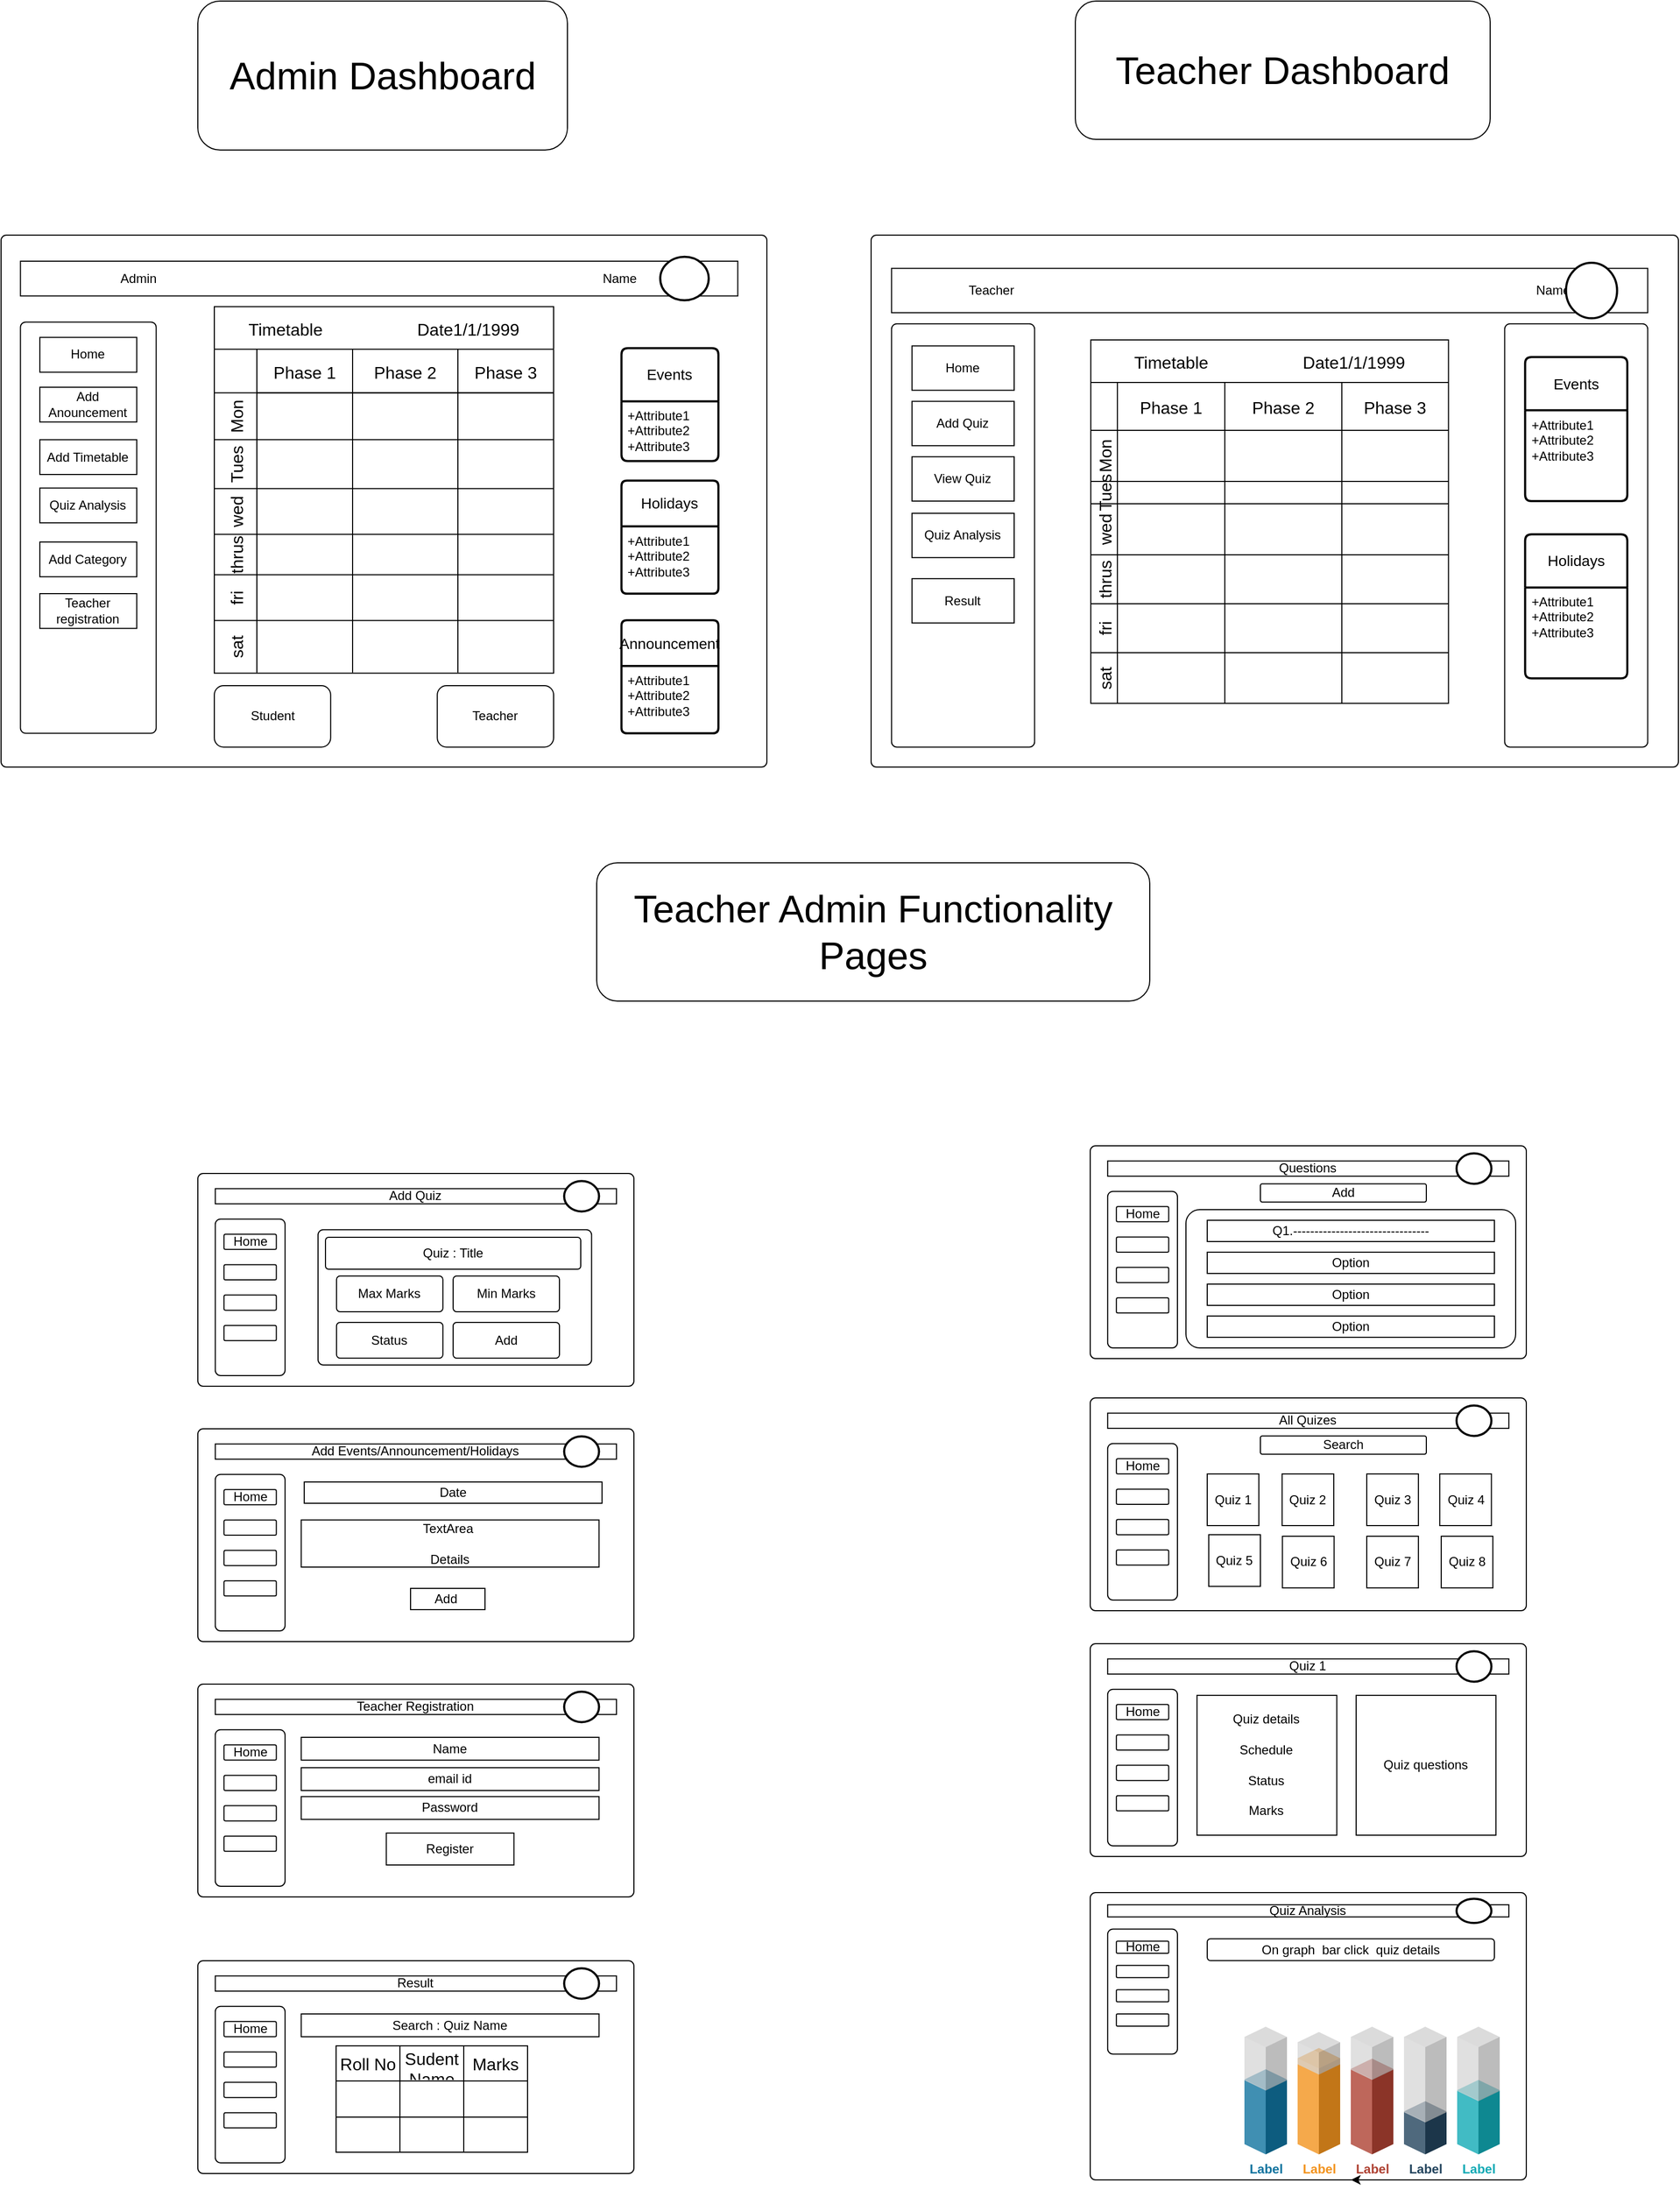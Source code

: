 <mxfile version="24.3.1" type="device">
  <diagram name="Page-1" id="1d_xWp4XjecqvcEMsqXt">
    <mxGraphModel dx="3430" dy="1114" grid="1" gridSize="10" guides="1" tooltips="1" connect="1" arrows="1" fold="1" page="1" pageScale="1" pageWidth="850" pageHeight="1100" math="0" shadow="0">
      <root>
        <mxCell id="0" />
        <mxCell id="1" parent="0" />
        <mxCell id="Ux-dach-H9mhSGQEXMCl-135" value="" style="group" parent="1" connectable="0" vertex="1">
          <mxGeometry x="224" y="1116" width="410" height="200" as="geometry" />
        </mxCell>
        <mxCell id="Ux-dach-H9mhSGQEXMCl-136" value="" style="rounded=1;absoluteArcSize=1;html=1;arcSize=10;" parent="Ux-dach-H9mhSGQEXMCl-135" vertex="1">
          <mxGeometry width="410" height="200" as="geometry" />
        </mxCell>
        <mxCell id="Ux-dach-H9mhSGQEXMCl-137" value="" style="html=1;shape=mxgraph.er.anchor;whiteSpace=wrap;" parent="Ux-dach-H9mhSGQEXMCl-136" vertex="1">
          <mxGeometry width="180.4" height="200" as="geometry" />
        </mxCell>
        <mxCell id="Ux-dach-H9mhSGQEXMCl-138" value="" style="rounded=1;absoluteArcSize=1;html=1;arcSize=10;whiteSpace=wrap;points=[];strokeColor=inherit;fillColor=inherit;" parent="Ux-dach-H9mhSGQEXMCl-136" vertex="1">
          <mxGeometry x="16.4" y="42.857" width="65.6" height="147.143" as="geometry" />
        </mxCell>
        <mxCell id="Ux-dach-H9mhSGQEXMCl-139" value="Questions" style="whiteSpace=wrap;html=1;align=center;" parent="Ux-dach-H9mhSGQEXMCl-136" vertex="1">
          <mxGeometry x="16.4" y="14.286" width="377.2" height="14.286" as="geometry" />
        </mxCell>
        <mxCell id="Ux-dach-H9mhSGQEXMCl-140" value="" style="strokeWidth=2;html=1;shape=mxgraph.flowchart.start_2;whiteSpace=wrap;" parent="Ux-dach-H9mhSGQEXMCl-136" vertex="1">
          <mxGeometry x="344.4" y="7.143" width="32.8" height="28.571" as="geometry" />
        </mxCell>
        <mxCell id="Ux-dach-H9mhSGQEXMCl-141" value="Home" style="rounded=1;arcSize=10;whiteSpace=wrap;html=1;align=center;" parent="Ux-dach-H9mhSGQEXMCl-136" vertex="1">
          <mxGeometry x="24.6" y="57.143" width="49.2" height="14.286" as="geometry" />
        </mxCell>
        <mxCell id="Ux-dach-H9mhSGQEXMCl-142" value="" style="rounded=1;arcSize=10;whiteSpace=wrap;html=1;align=center;" parent="Ux-dach-H9mhSGQEXMCl-136" vertex="1">
          <mxGeometry x="24.6" y="85.714" width="49.2" height="14.286" as="geometry" />
        </mxCell>
        <mxCell id="Ux-dach-H9mhSGQEXMCl-143" value="" style="rounded=1;arcSize=10;whiteSpace=wrap;html=1;align=center;" parent="Ux-dach-H9mhSGQEXMCl-136" vertex="1">
          <mxGeometry x="24.6" y="114.286" width="49.2" height="14.286" as="geometry" />
        </mxCell>
        <mxCell id="Ux-dach-H9mhSGQEXMCl-144" value="" style="rounded=1;arcSize=10;whiteSpace=wrap;html=1;align=center;" parent="Ux-dach-H9mhSGQEXMCl-136" vertex="1">
          <mxGeometry x="24.6" y="142.857" width="49.2" height="14.286" as="geometry" />
        </mxCell>
        <mxCell id="Ux-dach-H9mhSGQEXMCl-145" value="Add" style="rounded=1;arcSize=10;whiteSpace=wrap;html=1;align=center;" parent="Ux-dach-H9mhSGQEXMCl-136" vertex="1">
          <mxGeometry x="160" y="35.71" width="156" height="17.14" as="geometry" />
        </mxCell>
        <mxCell id="Ux-dach-H9mhSGQEXMCl-146" value="" style="rounded=1;arcSize=10;whiteSpace=wrap;html=1;align=center;" parent="Ux-dach-H9mhSGQEXMCl-135" vertex="1">
          <mxGeometry x="90" y="60" width="310" height="130" as="geometry" />
        </mxCell>
        <mxCell id="Ux-dach-H9mhSGQEXMCl-147" value="Q1.--------------------------------" style="whiteSpace=wrap;html=1;align=center;" parent="Ux-dach-H9mhSGQEXMCl-135" vertex="1">
          <mxGeometry x="110" y="70" width="270" height="20" as="geometry" />
        </mxCell>
        <mxCell id="Ux-dach-H9mhSGQEXMCl-148" value="Option" style="whiteSpace=wrap;html=1;align=center;" parent="Ux-dach-H9mhSGQEXMCl-135" vertex="1">
          <mxGeometry x="110" y="100" width="270" height="20" as="geometry" />
        </mxCell>
        <mxCell id="Ux-dach-H9mhSGQEXMCl-149" value="Option" style="whiteSpace=wrap;html=1;align=center;" parent="Ux-dach-H9mhSGQEXMCl-135" vertex="1">
          <mxGeometry x="110" y="130" width="270" height="20" as="geometry" />
        </mxCell>
        <mxCell id="Ux-dach-H9mhSGQEXMCl-150" value="Option" style="whiteSpace=wrap;html=1;align=center;" parent="Ux-dach-H9mhSGQEXMCl-135" vertex="1">
          <mxGeometry x="110" y="160" width="270" height="20" as="geometry" />
        </mxCell>
        <mxCell id="Ux-dach-H9mhSGQEXMCl-151" value="" style="group" parent="1" connectable="0" vertex="1">
          <mxGeometry x="224" y="1353" width="410" height="200" as="geometry" />
        </mxCell>
        <mxCell id="Ux-dach-H9mhSGQEXMCl-152" value="" style="rounded=1;absoluteArcSize=1;html=1;arcSize=10;" parent="Ux-dach-H9mhSGQEXMCl-151" vertex="1">
          <mxGeometry width="410" height="200" as="geometry" />
        </mxCell>
        <mxCell id="Ux-dach-H9mhSGQEXMCl-153" value="" style="html=1;shape=mxgraph.er.anchor;whiteSpace=wrap;" parent="Ux-dach-H9mhSGQEXMCl-152" vertex="1">
          <mxGeometry width="180.4" height="200" as="geometry" />
        </mxCell>
        <mxCell id="Ux-dach-H9mhSGQEXMCl-154" value="" style="rounded=1;absoluteArcSize=1;html=1;arcSize=10;whiteSpace=wrap;points=[];strokeColor=inherit;fillColor=inherit;" parent="Ux-dach-H9mhSGQEXMCl-152" vertex="1">
          <mxGeometry x="16.4" y="42.857" width="65.6" height="147.143" as="geometry" />
        </mxCell>
        <mxCell id="Ux-dach-H9mhSGQEXMCl-155" value="All Quizes" style="whiteSpace=wrap;html=1;align=center;" parent="Ux-dach-H9mhSGQEXMCl-152" vertex="1">
          <mxGeometry x="16.4" y="14.286" width="377.2" height="14.286" as="geometry" />
        </mxCell>
        <mxCell id="Ux-dach-H9mhSGQEXMCl-156" value="" style="strokeWidth=2;html=1;shape=mxgraph.flowchart.start_2;whiteSpace=wrap;" parent="Ux-dach-H9mhSGQEXMCl-152" vertex="1">
          <mxGeometry x="344.4" y="7.143" width="32.8" height="28.571" as="geometry" />
        </mxCell>
        <mxCell id="Ux-dach-H9mhSGQEXMCl-157" value="Home" style="rounded=1;arcSize=10;whiteSpace=wrap;html=1;align=center;" parent="Ux-dach-H9mhSGQEXMCl-152" vertex="1">
          <mxGeometry x="24.6" y="57.143" width="49.2" height="14.286" as="geometry" />
        </mxCell>
        <mxCell id="Ux-dach-H9mhSGQEXMCl-158" value="" style="rounded=1;arcSize=10;whiteSpace=wrap;html=1;align=center;" parent="Ux-dach-H9mhSGQEXMCl-152" vertex="1">
          <mxGeometry x="24.6" y="85.714" width="49.2" height="14.286" as="geometry" />
        </mxCell>
        <mxCell id="Ux-dach-H9mhSGQEXMCl-159" value="" style="rounded=1;arcSize=10;whiteSpace=wrap;html=1;align=center;" parent="Ux-dach-H9mhSGQEXMCl-152" vertex="1">
          <mxGeometry x="24.6" y="114.286" width="49.2" height="14.286" as="geometry" />
        </mxCell>
        <mxCell id="Ux-dach-H9mhSGQEXMCl-160" value="" style="rounded=1;arcSize=10;whiteSpace=wrap;html=1;align=center;" parent="Ux-dach-H9mhSGQEXMCl-152" vertex="1">
          <mxGeometry x="24.6" y="142.857" width="49.2" height="14.286" as="geometry" />
        </mxCell>
        <mxCell id="Ux-dach-H9mhSGQEXMCl-161" value="Search" style="rounded=1;arcSize=10;whiteSpace=wrap;html=1;align=center;" parent="Ux-dach-H9mhSGQEXMCl-152" vertex="1">
          <mxGeometry x="160" y="35.71" width="156" height="17.14" as="geometry" />
        </mxCell>
        <mxCell id="Ux-dach-H9mhSGQEXMCl-162" value="Quiz 1" style="whiteSpace=wrap;html=1;aspect=fixed;" parent="Ux-dach-H9mhSGQEXMCl-152" vertex="1">
          <mxGeometry x="110" y="71.43" width="48.57" height="48.57" as="geometry" />
        </mxCell>
        <mxCell id="Ux-dach-H9mhSGQEXMCl-163" value="Quiz 2" style="whiteSpace=wrap;html=1;aspect=fixed;" parent="Ux-dach-H9mhSGQEXMCl-152" vertex="1">
          <mxGeometry x="180.4" y="71.43" width="48.57" height="48.57" as="geometry" />
        </mxCell>
        <mxCell id="Ux-dach-H9mhSGQEXMCl-164" value="Quiz 3" style="whiteSpace=wrap;html=1;aspect=fixed;" parent="Ux-dach-H9mhSGQEXMCl-152" vertex="1">
          <mxGeometry x="260" y="71.43" width="48.57" height="48.57" as="geometry" />
        </mxCell>
        <mxCell id="Ux-dach-H9mhSGQEXMCl-165" value="Quiz 5" style="whiteSpace=wrap;html=1;aspect=fixed;" parent="Ux-dach-H9mhSGQEXMCl-152" vertex="1">
          <mxGeometry x="111.43" y="128.57" width="48.57" height="48.57" as="geometry" />
        </mxCell>
        <mxCell id="Ux-dach-H9mhSGQEXMCl-166" value="Quiz 7" style="whiteSpace=wrap;html=1;aspect=fixed;" parent="Ux-dach-H9mhSGQEXMCl-152" vertex="1">
          <mxGeometry x="260" y="130" width="48.57" height="48.57" as="geometry" />
        </mxCell>
        <mxCell id="Ux-dach-H9mhSGQEXMCl-167" value="Quiz 4" style="whiteSpace=wrap;html=1;aspect=fixed;" parent="Ux-dach-H9mhSGQEXMCl-151" vertex="1">
          <mxGeometry x="328.63" y="71.43" width="48.57" height="48.57" as="geometry" />
        </mxCell>
        <mxCell id="Ux-dach-H9mhSGQEXMCl-168" value="Quiz 6" style="whiteSpace=wrap;html=1;aspect=fixed;" parent="Ux-dach-H9mhSGQEXMCl-151" vertex="1">
          <mxGeometry x="180.71" y="130" width="48.57" height="48.57" as="geometry" />
        </mxCell>
        <mxCell id="Ux-dach-H9mhSGQEXMCl-169" value="Quiz 8" style="whiteSpace=wrap;html=1;aspect=fixed;" parent="Ux-dach-H9mhSGQEXMCl-151" vertex="1">
          <mxGeometry x="330" y="130" width="48.57" height="48.57" as="geometry" />
        </mxCell>
        <mxCell id="Ux-dach-H9mhSGQEXMCl-170" value="" style="group" parent="1" connectable="0" vertex="1">
          <mxGeometry x="224" y="1584" width="410" height="200" as="geometry" />
        </mxCell>
        <mxCell id="Ux-dach-H9mhSGQEXMCl-171" value="" style="rounded=1;absoluteArcSize=1;html=1;arcSize=10;" parent="Ux-dach-H9mhSGQEXMCl-170" vertex="1">
          <mxGeometry width="410" height="200" as="geometry" />
        </mxCell>
        <mxCell id="Ux-dach-H9mhSGQEXMCl-172" value="" style="html=1;shape=mxgraph.er.anchor;whiteSpace=wrap;" parent="Ux-dach-H9mhSGQEXMCl-171" vertex="1">
          <mxGeometry width="180.4" height="200" as="geometry" />
        </mxCell>
        <mxCell id="Ux-dach-H9mhSGQEXMCl-173" value="" style="rounded=1;absoluteArcSize=1;html=1;arcSize=10;whiteSpace=wrap;points=[];strokeColor=inherit;fillColor=inherit;" parent="Ux-dach-H9mhSGQEXMCl-171" vertex="1">
          <mxGeometry x="16.4" y="42.857" width="65.6" height="147.143" as="geometry" />
        </mxCell>
        <mxCell id="Ux-dach-H9mhSGQEXMCl-174" value="Quiz 1" style="whiteSpace=wrap;html=1;align=center;" parent="Ux-dach-H9mhSGQEXMCl-171" vertex="1">
          <mxGeometry x="16.4" y="14.286" width="377.2" height="14.286" as="geometry" />
        </mxCell>
        <mxCell id="Ux-dach-H9mhSGQEXMCl-175" value="" style="strokeWidth=2;html=1;shape=mxgraph.flowchart.start_2;whiteSpace=wrap;" parent="Ux-dach-H9mhSGQEXMCl-171" vertex="1">
          <mxGeometry x="344.4" y="7.143" width="32.8" height="28.571" as="geometry" />
        </mxCell>
        <mxCell id="Ux-dach-H9mhSGQEXMCl-176" value="Home" style="rounded=1;arcSize=10;whiteSpace=wrap;html=1;align=center;" parent="Ux-dach-H9mhSGQEXMCl-171" vertex="1">
          <mxGeometry x="24.6" y="57.143" width="49.2" height="14.286" as="geometry" />
        </mxCell>
        <mxCell id="Ux-dach-H9mhSGQEXMCl-177" value="" style="rounded=1;arcSize=10;whiteSpace=wrap;html=1;align=center;" parent="Ux-dach-H9mhSGQEXMCl-171" vertex="1">
          <mxGeometry x="24.6" y="85.714" width="49.2" height="14.286" as="geometry" />
        </mxCell>
        <mxCell id="Ux-dach-H9mhSGQEXMCl-178" value="" style="rounded=1;arcSize=10;whiteSpace=wrap;html=1;align=center;" parent="Ux-dach-H9mhSGQEXMCl-171" vertex="1">
          <mxGeometry x="24.6" y="114.286" width="49.2" height="14.286" as="geometry" />
        </mxCell>
        <mxCell id="Ux-dach-H9mhSGQEXMCl-179" value="" style="rounded=1;arcSize=10;whiteSpace=wrap;html=1;align=center;" parent="Ux-dach-H9mhSGQEXMCl-171" vertex="1">
          <mxGeometry x="24.6" y="142.857" width="49.2" height="14.286" as="geometry" />
        </mxCell>
        <mxCell id="Ux-dach-H9mhSGQEXMCl-180" value="Quiz details&lt;div&gt;&lt;br&gt;&lt;/div&gt;&lt;div&gt;Schedule&lt;/div&gt;&lt;div&gt;&lt;br&gt;&lt;/div&gt;&lt;div&gt;Status&lt;/div&gt;&lt;div&gt;&lt;br&gt;&lt;/div&gt;&lt;div&gt;Marks&lt;/div&gt;" style="whiteSpace=wrap;html=1;aspect=fixed;" parent="Ux-dach-H9mhSGQEXMCl-171" vertex="1">
          <mxGeometry x="100.4" y="48.57" width="131.43" height="131.43" as="geometry" />
        </mxCell>
        <mxCell id="Ux-dach-H9mhSGQEXMCl-181" value="Quiz questions" style="whiteSpace=wrap;html=1;aspect=fixed;" parent="Ux-dach-H9mhSGQEXMCl-170" vertex="1">
          <mxGeometry x="250" y="48.57" width="131.43" height="131.43" as="geometry" />
        </mxCell>
        <mxCell id="Ux-dach-H9mhSGQEXMCl-182" value="&lt;span style=&quot;color: rgba(0, 0, 0, 0); font-family: monospace; font-size: 0px; text-align: start;&quot;&gt;%3CmxGraphModel%3E%3Croot%3E%3CmxCell%20id%3D%220%22%2F%3E%3CmxCell%20id%3D%221%22%20parent%3D%220%22%2F%3E%3CmxCell%20id%3D%222%22%20value%3D%22%22%20style%3D%22group%22%20vertex%3D%221%22%20connectable%3D%220%22%20parent%3D%221%22%3E%3CmxGeometry%20x%3D%22310%22%20y%3D%22890%22%20width%3D%22240%22%20height%3D%22120%22%20as%3D%22geometry%22%2F%3E%3C%2FmxCell%3E%3CmxCell%20id%3D%223%22%20value%3D%22Label%22%20style%3D%22verticalLabelPosition%3Dbottom%3BverticalAlign%3Dtop%3Bhtml%3D1%3Bshape%3Dmxgraph.infographic.shadedCube%3BisoAngle%3D15%3BfillColor%3D%2310739E%3BstrokeColor%3Dnone%3BfontStyle%3D1%3BfontColor%3D%2310739E%3BfontSize%3D12%3Bshadow%3D0%3B%22%20vertex%3D%221%22%20parent%3D%222%22%3E%3CmxGeometry%20y%3D%2240%22%20width%3D%2240%22%20height%3D%2280%22%20as%3D%22geometry%22%2F%3E%3C%2FmxCell%3E%3CmxCell%20id%3D%224%22%20value%3D%22Label%22%20style%3D%22verticalLabelPosition%3Dbottom%3BverticalAlign%3Dtop%3Bhtml%3D1%3Bshape%3Dmxgraph.infographic.shadedCube%3BisoAngle%3D15%3BfillColor%3D%23F2931E%3BstrokeColor%3Dnone%3BfontStyle%3D1%3BfontColor%3D%23F2931E%3BfontSize%3D12%3Bshadow%3D0%3B%22%20vertex%3D%221%22%20parent%3D%222%22%3E%3CmxGeometry%20x%3D%2250%22%20y%3D%2220%22%20width%3D%2240%22%20height%3D%22100%22%20as%3D%22geometry%22%2F%3E%3C%2FmxCell%3E%3CmxCell%20id%3D%225%22%20value%3D%22Label%22%20style%3D%22verticalLabelPosition%3Dbottom%3BverticalAlign%3Dtop%3Bhtml%3D1%3Bshape%3Dmxgraph.infographic.shadedCube%3BisoAngle%3D15%3BfillColor%3D%23AE4132%3BstrokeColor%3Dnone%3BfontStyle%3D1%3BfontColor%3D%23AE4132%3BfontSize%3D12%3Bshadow%3D0%3B%22%20vertex%3D%221%22%20parent%3D%222%22%3E%3CmxGeometry%20x%3D%22100%22%20y%3D%2230%22%20width%3D%2240%22%20height%3D%2290%22%20as%3D%22geometry%22%2F%3E%3C%2FmxCell%3E%3CmxCell%20id%3D%226%22%20value%3D%22Label%22%20style%3D%22verticalLabelPosition%3Dbottom%3BverticalAlign%3Dtop%3Bhtml%3D1%3Bshape%3Dmxgraph.infographic.shadedCube%3BisoAngle%3D15%3BfillColor%3D%2323445D%3BstrokeColor%3Dnone%3BfontStyle%3D1%3BfontColor%3D%2323445D%3BfontSize%3D12%3Bshadow%3D0%3B%22%20vertex%3D%221%22%20parent%3D%222%22%3E%3CmxGeometry%20x%3D%22150%22%20y%3D%2270%22%20width%3D%2240%22%20height%3D%2250%22%20as%3D%22geometry%22%2F%3E%3C%2FmxCell%3E%3CmxCell%20id%3D%227%22%20value%3D%22Label%22%20style%3D%22verticalLabelPosition%3Dbottom%3BverticalAlign%3Dtop%3Bhtml%3D1%3Bshape%3Dmxgraph.infographic.shadedCube%3BisoAngle%3D15%3BfillColor%3D%2312AAB5%3BstrokeColor%3Dnone%3BfontStyle%3D1%3BfontColor%3D%2312AAB5%3BfontSize%3D12%3Bshadow%3D0%3B%22%20vertex%3D%221%22%20parent%3D%222%22%3E%3CmxGeometry%20x%3D%22200%22%20y%3D%2250%22%20width%3D%2240%22%20height%3D%2270%22%20as%3D%22geometry%22%2F%3E%3C%2FmxCell%3E%3CmxCell%20id%3D%228%22%20value%3D%22%22%20style%3D%22verticalLabelPosition%3Dtop%3BverticalAlign%3Dbottom%3Bhtml%3D1%3Bshape%3Dmxgraph.infographic.shadedCube%3BisoAngle%3D15%3BfillColor%3D%23CCCCCC%3BstrokeColor%3Dnone%3BfontStyle%3D1%3BfontColor%3D%2310739E%3BfontSize%3D12%3Bshadow%3D0%3Balign%3Dleft%3Bopacity%3D70%3B%22%20vertex%3D%221%22%20parent%3D%222%22%3E%3CmxGeometry%20width%3D%2240%22%20height%3D%2260%22%20as%3D%22geometry%22%2F%3E%3C%2FmxCell%3E%3CmxCell%20id%3D%229%22%20value%3D%22%22%20style%3D%22verticalLabelPosition%3Dtop%3BverticalAlign%3Dbottom%3Bhtml%3D1%3Bshape%3Dmxgraph.infographic.shadedCube%3BisoAngle%3D15%3BfillColor%3D%23CCCCCC%3BstrokeColor%3Dnone%3BfontStyle%3D1%3BfontColor%3D%23F19A19%3BfontSize%3D12%3Bshadow%3D0%3Balign%3Dleft%3Bopacity%3D70%3B%22%20vertex%3D%221%22%20parent%3D%222%22%3E%3CmxGeometry%20x%3D%2250%22%20width%3D%2240%22%20height%3D%2240%22%20as%3D%22geometry%22%2F%3E%3C%2FmxCell%3E%3CmxCell%20id%3D%2210%22%20value%3D%22%22%20style%3D%22verticalLabelPosition%3Dtop%3BverticalAlign%3Dbottom%3Bhtml%3D1%3Bshape%3Dmxgraph.infographic.shadedCube%3BisoAngle%3D15%3BfillColor%3D%23CCCCCC%3BstrokeColor%3Dnone%3BfontStyle%3D1%3BfontColor%3D%23D82A23%3BfontSize%3D12%3Bshadow%3D0%3Balign%3Dleft%3Bopacity%3D70%3B%22%20vertex%3D%221%22%20parent%3D%222%22%3E%3CmxGeometry%20x%3D%22100%22%20width%3D%2240%22%20height%3D%2250%22%20as%3D%22geometry%22%2F%3E%3C%2FmxCell%3E%3CmxCell%20id%3D%2211%22%20value%3D%22%22%20style%3D%22verticalLabelPosition%3Dtop%3BverticalAlign%3Dbottom%3Bhtml%3D1%3Bshape%3Dmxgraph.infographic.shadedCube%3BisoAngle%3D15%3BfillColor%3D%23CCCCCC%3BstrokeColor%3Dnone%3BfontStyle%3D1%3BfontColor%3D%234A5768%3BfontSize%3D12%3Bshadow%3D0%3Balign%3Dleft%3Bopacity%3D70%3B%22%20vertex%3D%221%22%20parent%3D%222%22%3E%3CmxGeometry%20x%3D%22150%22%20width%3D%2240%22%20height%3D%2290%22%20as%3D%22geometry%22%2F%3E%3C%2FmxCell%3E%3CmxCell%20id%3D%2212%22%20value%3D%22%22%20style%3D%22verticalLabelPosition%3Dtop%3BverticalAlign%3Dbottom%3Bhtml%3D1%3Bshape%3Dmxgraph.infographic.shadedCube%3BisoAngle%3D15%3BfillColor%3D%23CCCCCC%3BstrokeColor%3Dnone%3BfontStyle%3D1%3BfontColor%3D%2315AA96%3BfontSize%3D12%3Bshadow%3D0%3Balign%3Dleft%3Bopacity%3D70%3B%22%20vertex%3D%221%22%20parent%3D%222%22%3E%3CmxGeometry%20x%3D%22200%22%20width%3D%2240%22%20height%3D%2270%22%20as%3D%22geometry%22%2F%3E%3C%2FmxCell%3E%3C%2Froot%3E%3C%2FmxGraphModel%3E&lt;/span&gt;&lt;span style=&quot;color: rgba(0, 0, 0, 0); font-family: monospace; font-size: 0px; text-align: start;&quot;&gt;%3CmxGraphModel%3E%3Croot%3E%3CmxCell%20id%3D%220%22%2F%3E%3CmxCell%20id%3D%221%22%20parent%3D%220%22%2F%3E%3CmxCell%20id%3D%222%22%20value%3D%22%22%20style%3D%22group%22%20vertex%3D%221%22%20connectable%3D%220%22%20parent%3D%221%22%3E%3CmxGeometry%20x%3D%22310%22%20y%3D%22890%22%20width%3D%22240%22%20height%3D%22120%22%20as%3D%22geometry%22%2F%3E%3C%2FmxCell%3E%3CmxCell%20id%3D%223%22%20value%3D%22Label%22%20style%3D%22verticalLabelPosition%3Dbottom%3BverticalAlign%3Dtop%3Bhtml%3D1%3Bshape%3Dmxgraph.infographic.shadedCube%3BisoAngle%3D15%3BfillColor%3D%2310739E%3BstrokeColor%3Dnone%3BfontStyle%3D1%3BfontColor%3D%2310739E%3BfontSize%3D12%3Bshadow%3D0%3B%22%20vertex%3D%221%22%20parent%3D%222%22%3E%3CmxGeometry%20y%3D%2240%22%20width%3D%2240%22%20height%3D%2280%22%20as%3D%22geometry%22%2F%3E%3C%2FmxCell%3E%3CmxCell%20id%3D%224%22%20value%3D%22Label%22%20style%3D%22verticalLabelPosition%3Dbottom%3BverticalAlign%3Dtop%3Bhtml%3D1%3Bshape%3Dmxgraph.infographic.shadedCube%3BisoAngle%3D15%3BfillColor%3D%23F2931E%3BstrokeColor%3Dnone%3BfontStyle%3D1%3BfontColor%3D%23F2931E%3BfontSize%3D12%3Bshadow%3D0%3B%22%20vertex%3D%221%22%20parent%3D%222%22%3E%3CmxGeometry%20x%3D%2250%22%20y%3D%2220%22%20width%3D%2240%22%20height%3D%22100%22%20as%3D%22geometry%22%2F%3E%3C%2FmxCell%3E%3CmxCell%20id%3D%225%22%20value%3D%22Label%22%20style%3D%22verticalLabelPosition%3Dbottom%3BverticalAlign%3Dtop%3Bhtml%3D1%3Bshape%3Dmxgraph.infographic.shadedCube%3BisoAngle%3D15%3BfillColor%3D%23AE4132%3BstrokeColor%3Dnone%3BfontStyle%3D1%3BfontColor%3D%23AE4132%3BfontSize%3D12%3Bshadow%3D0%3B%22%20vertex%3D%221%22%20parent%3D%222%22%3E%3CmxGeometry%20x%3D%22100%22%20y%3D%2230%22%20width%3D%2240%22%20height%3D%2290%22%20as%3D%22geometry%22%2F%3E%3C%2FmxCell%3E%3CmxCell%20id%3D%226%22%20value%3D%22Label%22%20style%3D%22verticalLabelPosition%3Dbottom%3BverticalAlign%3Dtop%3Bhtml%3D1%3Bshape%3Dmxgraph.infographic.shadedCube%3BisoAngle%3D15%3BfillColor%3D%2323445D%3BstrokeColor%3Dnone%3BfontStyle%3D1%3BfontColor%3D%2323445D%3BfontSize%3D12%3Bshadow%3D0%3B%22%20vertex%3D%221%22%20parent%3D%222%22%3E%3CmxGeometry%20x%3D%22150%22%20y%3D%2270%22%20width%3D%2240%22%20height%3D%2250%22%20as%3D%22geometry%22%2F%3E%3C%2FmxCell%3E%3CmxCell%20id%3D%227%22%20value%3D%22Label%22%20style%3D%22verticalLabelPosition%3Dbottom%3BverticalAlign%3Dtop%3Bhtml%3D1%3Bshape%3Dmxgraph.infographic.shadedCube%3BisoAngle%3D15%3BfillColor%3D%2312AAB5%3BstrokeColor%3Dnone%3BfontStyle%3D1%3BfontColor%3D%2312AAB5%3BfontSize%3D12%3Bshadow%3D0%3B%22%20vertex%3D%221%22%20parent%3D%222%22%3E%3CmxGeometry%20x%3D%22200%22%20y%3D%2250%22%20width%3D%2240%22%20height%3D%2270%22%20as%3D%22geometry%22%2F%3E%3C%2FmxCell%3E%3CmxCell%20id%3D%228%22%20value%3D%22%22%20style%3D%22verticalLabelPosition%3Dtop%3BverticalAlign%3Dbottom%3Bhtml%3D1%3Bshape%3Dmxgraph.infographic.shadedCube%3BisoAngle%3D15%3BfillColor%3D%23CCCCCC%3BstrokeColor%3Dnone%3BfontStyle%3D1%3BfontColor%3D%2310739E%3BfontSize%3D12%3Bshadow%3D0%3Balign%3Dleft%3Bopacity%3D70%3B%22%20vertex%3D%221%22%20parent%3D%222%22%3E%3CmxGeometry%20width%3D%2240%22%20height%3D%2260%22%20as%3D%22geometry%22%2F%3E%3C%2FmxCell%3E%3CmxCell%20id%3D%229%22%20value%3D%22%22%20style%3D%22verticalLabelPosition%3Dtop%3BverticalAlign%3Dbottom%3Bhtml%3D1%3Bshape%3Dmxgraph.infographic.shadedCube%3BisoAngle%3D15%3BfillColor%3D%23CCCCCC%3BstrokeColor%3Dnone%3BfontStyle%3D1%3BfontColor%3D%23F19A19%3BfontSize%3D12%3Bshadow%3D0%3Balign%3Dleft%3Bopacity%3D70%3B%22%20vertex%3D%221%22%20parent%3D%222%22%3E%3CmxGeometry%20x%3D%2250%22%20width%3D%2240%22%20height%3D%2240%22%20as%3D%22geometry%22%2F%3E%3C%2FmxCell%3E%3CmxCell%20id%3D%2210%22%20value%3D%22%22%20style%3D%22verticalLabelPosition%3Dtop%3BverticalAlign%3Dbottom%3Bhtml%3D1%3Bshape%3Dmxgraph.infographic.shadedCube%3BisoAngle%3D15%3BfillColor%3D%23CCCCCC%3BstrokeColor%3Dnone%3BfontStyle%3D1%3BfontColor%3D%23D82A23%3BfontSize%3D12%3Bshadow%3D0%3Balign%3Dleft%3Bopacity%3D70%3B%22%20vertex%3D%221%22%20parent%3D%222%22%3E%3CmxGeometry%20x%3D%22100%22%20width%3D%2240%22%20height%3D%2250%22%20as%3D%22geometry%22%2F%3E%3C%2FmxCell%3E%3CmxCell%20id%3D%2211%22%20value%3D%22%22%20style%3D%22verticalLabelPosition%3Dtop%3BverticalAlign%3Dbottom%3Bhtml%3D1%3Bshape%3Dmxgraph.infographic.shadedCube%3BisoAngle%3D15%3BfillColor%3D%23CCCCCC%3BstrokeColor%3Dnone%3BfontStyle%3D1%3BfontColor%3D%234A5768%3BfontSize%3D12%3Bshadow%3D0%3Balign%3Dleft%3Bopacity%3D70%3B%22%20vertex%3D%221%22%20parent%3D%222%22%3E%3CmxGeometry%20x%3D%22150%22%20width%3D%2240%22%20height%3D%2290%22%20as%3D%22geometry%22%2F%3E%3C%2FmxCell%3E%3CmxCell%20id%3D%2212%22%20value%3D%22%22%20style%3D%22verticalLabelPosition%3Dtop%3BverticalAlign%3Dbottom%3Bhtml%3D1%3Bshape%3Dmxgraph.infographic.shadedCube%3BisoAngle%3D15%3BfillColor%3D%23CCCCCC%3BstrokeColor%3Dnone%3BfontStyle%3D1%3BfontColor%3D%2315AA96%3BfontSize%3D12%3Bshadow%3D0%3Balign%3Dleft%3Bopacity%3D70%3B%22%20vertex%3D%221%22%20parent%3D%222%22%3E%3CmxGeometry%20x%3D%22200%22%20width%3D%2240%22%20height%3D%2270%22%20as%3D%22geometry%22%2F%3E%3C%2FmxCell%3E%3C%2Froot%3E%3C%2FmxGraphModel%3E&lt;/span&gt;&lt;span style=&quot;color: rgba(0, 0, 0, 0); font-family: monospace; font-size: 0px; text-align: start;&quot;&gt;%3CmxGraphModel%3E%3Croot%3E%3CmxCell%20id%3D%220%22%2F%3E%3CmxCell%20id%3D%221%22%20parent%3D%220%22%2F%3E%3CmxCell%20id%3D%222%22%20value%3D%22%22%20style%3D%22group%22%20vertex%3D%221%22%20connectable%3D%220%22%20parent%3D%221%22%3E%3CmxGeometry%20x%3D%22310%22%20y%3D%22890%22%20width%3D%22240%22%20height%3D%22120%22%20as%3D%22geometry%22%2F%3E%3C%2FmxCell%3E%3CmxCell%20id%3D%223%22%20value%3D%22Label%22%20style%3D%22verticalLabelPosition%3Dbottom%3BverticalAlign%3Dtop%3Bhtml%3D1%3Bshape%3Dmxgraph.infographic.shadedCube%3BisoAngle%3D15%3BfillColor%3D%2310739E%3BstrokeColor%3Dnone%3BfontStyle%3D1%3BfontColor%3D%2310739E%3BfontSize%3D12%3Bshadow%3D0%3B%22%20vertex%3D%221%22%20parent%3D%222%22%3E%3CmxGeometry%20y%3D%2240%22%20width%3D%2240%22%20height%3D%2280%22%20as%3D%22geometry%22%2F%3E%3C%2FmxCell%3E%3CmxCell%20id%3D%224%22%20value%3D%22Label%22%20style%3D%22verticalLabelPosition%3Dbottom%3BverticalAlign%3Dtop%3Bhtml%3D1%3Bshape%3Dmxgraph.infographic.shadedCube%3BisoAngle%3D15%3BfillColor%3D%23F2931E%3BstrokeColor%3Dnone%3BfontStyle%3D1%3BfontColor%3D%23F2931E%3BfontSize%3D12%3Bshadow%3D0%3B%22%20vertex%3D%221%22%20parent%3D%222%22%3E%3CmxGeometry%20x%3D%2250%22%20y%3D%2220%22%20width%3D%2240%22%20height%3D%22100%22%20as%3D%22geometry%22%2F%3E%3C%2FmxCell%3E%3CmxCell%20id%3D%225%22%20value%3D%22Label%22%20style%3D%22verticalLabelPosition%3Dbottom%3BverticalAlign%3Dtop%3Bhtml%3D1%3Bshape%3Dmxgraph.infographic.shadedCube%3BisoAngle%3D15%3BfillColor%3D%23AE4132%3BstrokeColor%3Dnone%3BfontStyle%3D1%3BfontColor%3D%23AE4132%3BfontSize%3D12%3Bshadow%3D0%3B%22%20vertex%3D%221%22%20parent%3D%222%22%3E%3CmxGeometry%20x%3D%22100%22%20y%3D%2230%22%20width%3D%2240%22%20height%3D%2290%22%20as%3D%22geometry%22%2F%3E%3C%2FmxCell%3E%3CmxCell%20id%3D%226%22%20value%3D%22Label%22%20style%3D%22verticalLabelPosition%3Dbottom%3BverticalAlign%3Dtop%3Bhtml%3D1%3Bshape%3Dmxgraph.infographic.shadedCube%3BisoAngle%3D15%3BfillColor%3D%2323445D%3BstrokeColor%3Dnone%3BfontStyle%3D1%3BfontColor%3D%2323445D%3BfontSize%3D12%3Bshadow%3D0%3B%22%20vertex%3D%221%22%20parent%3D%222%22%3E%3CmxGeometry%20x%3D%22150%22%20y%3D%2270%22%20width%3D%2240%22%20height%3D%2250%22%20as%3D%22geometry%22%2F%3E%3C%2FmxCell%3E%3CmxCell%20id%3D%227%22%20value%3D%22Label%22%20style%3D%22verticalLabelPosition%3Dbottom%3BverticalAlign%3Dtop%3Bhtml%3D1%3Bshape%3Dmxgraph.infographic.shadedCube%3BisoAngle%3D15%3BfillColor%3D%2312AAB5%3BstrokeColor%3Dnone%3BfontStyle%3D1%3BfontColor%3D%2312AAB5%3BfontSize%3D12%3Bshadow%3D0%3B%22%20vertex%3D%221%22%20parent%3D%222%22%3E%3CmxGeometry%20x%3D%22200%22%20y%3D%2250%22%20width%3D%2240%22%20height%3D%2270%22%20as%3D%22geometry%22%2F%3E%3C%2FmxCell%3E%3CmxCell%20id%3D%228%22%20value%3D%22%22%20style%3D%22verticalLabelPosition%3Dtop%3BverticalAlign%3Dbottom%3Bhtml%3D1%3Bshape%3Dmxgraph.infographic.shadedCube%3BisoAngle%3D15%3BfillColor%3D%23CCCCCC%3BstrokeColor%3Dnone%3BfontStyle%3D1%3BfontColor%3D%2310739E%3BfontSize%3D12%3Bshadow%3D0%3Balign%3Dleft%3Bopacity%3D70%3B%22%20vertex%3D%221%22%20parent%3D%222%22%3E%3CmxGeometry%20width%3D%2240%22%20height%3D%2260%22%20as%3D%22geometry%22%2F%3E%3C%2FmxCell%3E%3CmxCell%20id%3D%229%22%20value%3D%22%22%20style%3D%22verticalLabelPosition%3Dtop%3BverticalAlign%3Dbottom%3Bhtml%3D1%3Bshape%3Dmxgraph.infographic.shadedCube%3BisoAngle%3D15%3BfillColor%3D%23CCCCCC%3BstrokeColor%3Dnone%3BfontStyle%3D1%3BfontColor%3D%23F19A19%3BfontSize%3D12%3Bshadow%3D0%3Balign%3Dleft%3Bopacity%3D70%3B%22%20vertex%3D%221%22%20parent%3D%222%22%3E%3CmxGeometry%20x%3D%2250%22%20width%3D%2240%22%20height%3D%2240%22%20as%3D%22geometry%22%2F%3E%3C%2FmxCell%3E%3CmxCell%20id%3D%2210%22%20value%3D%22%22%20style%3D%22verticalLabelPosition%3Dtop%3BverticalAlign%3Dbottom%3Bhtml%3D1%3Bshape%3Dmxgraph.infographic.shadedCube%3BisoAngle%3D15%3BfillColor%3D%23CCCCCC%3BstrokeColor%3Dnone%3BfontStyle%3D1%3BfontColor%3D%23D82A23%3BfontSize%3D12%3Bshadow%3D0%3Balign%3Dleft%3Bopacity%3D70%3B%22%20vertex%3D%221%22%20parent%3D%222%22%3E%3CmxGeometry%20x%3D%22100%22%20width%3D%2240%22%20height%3D%2250%22%20as%3D%22geometry%22%2F%3E%3C%2FmxCell%3E%3CmxCell%20id%3D%2211%22%20value%3D%22%22%20style%3D%22verticalLabelPosition%3Dtop%3BverticalAlign%3Dbottom%3Bhtml%3D1%3Bshape%3Dmxgraph.infographic.shadedCube%3BisoAngle%3D15%3BfillColor%3D%23CCCCCC%3BstrokeColor%3Dnone%3BfontStyle%3D1%3BfontColor%3D%234A5768%3BfontSize%3D12%3Bshadow%3D0%3Balign%3Dleft%3Bopacity%3D70%3B%22%20vertex%3D%221%22%20parent%3D%222%22%3E%3CmxGeometry%20x%3D%22150%22%20width%3D%2240%22%20height%3D%2290%22%20as%3D%22geometry%22%2F%3E%3C%2FmxCell%3E%3CmxCell%20id%3D%2212%22%20value%3D%22%22%20style%3D%22verticalLabelPosition%3Dtop%3BverticalAlign%3Dbottom%3Bhtml%3D1%3Bshape%3Dmxgraph.infographic.shadedCube%3BisoAngle%3D15%3BfillColor%3D%23CCCCCC%3BstrokeColor%3Dnone%3BfontStyle%3D1%3BfontColor%3D%2315AA96%3BfontSize%3D12%3Bshadow%3D0%3Balign%3Dleft%3Bopacity%3D70%3B%22%20vertex%3D%221%22%20parent%3D%222%22%3E%3CmxGeometry%20x%3D%22200%22%20width%3D%2240%22%20height%3D%2270%22%20as%3D%22geometry%22%2F%3E%3C%2FmxCell%3E%3C%2Froot%3E%3C%2FmxGraphModel%3E&lt;/span&gt;" style="rounded=1;absoluteArcSize=1;html=1;arcSize=10;" parent="1" vertex="1">
          <mxGeometry x="224" y="1818" width="410" height="270" as="geometry" />
        </mxCell>
        <mxCell id="Ux-dach-H9mhSGQEXMCl-183" value="" style="html=1;shape=mxgraph.er.anchor;whiteSpace=wrap;" parent="Ux-dach-H9mhSGQEXMCl-182" vertex="1">
          <mxGeometry width="180.4" height="159.683" as="geometry" />
        </mxCell>
        <mxCell id="Ux-dach-H9mhSGQEXMCl-184" value="" style="rounded=1;absoluteArcSize=1;html=1;arcSize=10;whiteSpace=wrap;points=[];strokeColor=inherit;fillColor=inherit;" parent="Ux-dach-H9mhSGQEXMCl-182" vertex="1">
          <mxGeometry x="16.4" y="34.218" width="65.6" height="117.481" as="geometry" />
        </mxCell>
        <mxCell id="Ux-dach-H9mhSGQEXMCl-185" value="Quiz Analysis" style="whiteSpace=wrap;html=1;align=center;" parent="Ux-dach-H9mhSGQEXMCl-182" vertex="1">
          <mxGeometry x="16.4" y="11.406" width="377.2" height="11.406" as="geometry" />
        </mxCell>
        <mxCell id="Ux-dach-H9mhSGQEXMCl-186" value="" style="strokeWidth=2;html=1;shape=mxgraph.flowchart.start_2;whiteSpace=wrap;" parent="Ux-dach-H9mhSGQEXMCl-182" vertex="1">
          <mxGeometry x="344.4" y="5.703" width="32.8" height="22.812" as="geometry" />
        </mxCell>
        <mxCell id="Ux-dach-H9mhSGQEXMCl-187" value="Home" style="rounded=1;arcSize=10;whiteSpace=wrap;html=1;align=center;" parent="Ux-dach-H9mhSGQEXMCl-182" vertex="1">
          <mxGeometry x="24.6" y="45.624" width="49.2" height="11.406" as="geometry" />
        </mxCell>
        <mxCell id="Ux-dach-H9mhSGQEXMCl-188" value="" style="rounded=1;arcSize=10;whiteSpace=wrap;html=1;align=center;" parent="Ux-dach-H9mhSGQEXMCl-182" vertex="1">
          <mxGeometry x="24.6" y="68.436" width="49.2" height="11.406" as="geometry" />
        </mxCell>
        <mxCell id="Ux-dach-H9mhSGQEXMCl-189" value="" style="rounded=1;arcSize=10;whiteSpace=wrap;html=1;align=center;" parent="Ux-dach-H9mhSGQEXMCl-182" vertex="1">
          <mxGeometry x="24.6" y="91.247" width="49.2" height="11.406" as="geometry" />
        </mxCell>
        <mxCell id="Ux-dach-H9mhSGQEXMCl-190" value="" style="rounded=1;arcSize=10;whiteSpace=wrap;html=1;align=center;" parent="Ux-dach-H9mhSGQEXMCl-182" vertex="1">
          <mxGeometry x="24.6" y="114.059" width="49.2" height="11.406" as="geometry" />
        </mxCell>
        <mxCell id="Ux-dach-H9mhSGQEXMCl-191" style="edgeStyle=orthogonalEdgeStyle;rounded=0;orthogonalLoop=1;jettySize=auto;html=1;exitX=1;exitY=1;exitDx=0;exitDy=0;" parent="Ux-dach-H9mhSGQEXMCl-182" edge="1">
          <mxGeometry relative="1" as="geometry">
            <mxPoint x="390" y="270.0" as="sourcePoint" />
            <mxPoint x="245.2" y="270.0" as="targetPoint" />
          </mxGeometry>
        </mxCell>
        <mxCell id="Ux-dach-H9mhSGQEXMCl-192" value="On graph&amp;nbsp; bar click&amp;nbsp; quiz details" style="rounded=1;whiteSpace=wrap;html=1;" parent="Ux-dach-H9mhSGQEXMCl-182" vertex="1">
          <mxGeometry x="110" y="43.346" width="270" height="20.527" as="geometry" />
        </mxCell>
        <mxCell id="Ux-dach-H9mhSGQEXMCl-193" value="Label" style="verticalLabelPosition=bottom;verticalAlign=top;html=1;shape=mxgraph.infographic.shadedCube;isoAngle=15;fillColor=#10739E;strokeColor=none;fontStyle=1;fontColor=#10739E;fontSize=12;shadow=0;" parent="1" vertex="1">
          <mxGeometry x="369" y="1984" width="40" height="80" as="geometry" />
        </mxCell>
        <mxCell id="Ux-dach-H9mhSGQEXMCl-194" value="Label" style="verticalLabelPosition=bottom;verticalAlign=top;html=1;shape=mxgraph.infographic.shadedCube;isoAngle=15;fillColor=#F2931E;strokeColor=none;fontStyle=1;fontColor=#F2931E;fontSize=12;shadow=0;" parent="1" vertex="1">
          <mxGeometry x="419" y="1964" width="40" height="100" as="geometry" />
        </mxCell>
        <mxCell id="Ux-dach-H9mhSGQEXMCl-195" value="Label" style="verticalLabelPosition=bottom;verticalAlign=top;html=1;shape=mxgraph.infographic.shadedCube;isoAngle=15;fillColor=#AE4132;strokeColor=none;fontStyle=1;fontColor=#AE4132;fontSize=12;shadow=0;" parent="1" vertex="1">
          <mxGeometry x="469" y="1974" width="40" height="90" as="geometry" />
        </mxCell>
        <mxCell id="Ux-dach-H9mhSGQEXMCl-196" value="Label" style="verticalLabelPosition=bottom;verticalAlign=top;html=1;shape=mxgraph.infographic.shadedCube;isoAngle=15;fillColor=#23445D;strokeColor=none;fontStyle=1;fontColor=#23445D;fontSize=12;shadow=0;" parent="1" vertex="1">
          <mxGeometry x="519" y="2014" width="40" height="50" as="geometry" />
        </mxCell>
        <mxCell id="Ux-dach-H9mhSGQEXMCl-197" value="Label" style="verticalLabelPosition=bottom;verticalAlign=top;html=1;shape=mxgraph.infographic.shadedCube;isoAngle=15;fillColor=#12AAB5;strokeColor=none;fontStyle=1;fontColor=#12AAB5;fontSize=12;shadow=0;" parent="1" vertex="1">
          <mxGeometry x="569" y="1994" width="40" height="70" as="geometry" />
        </mxCell>
        <mxCell id="Ux-dach-H9mhSGQEXMCl-198" value="" style="verticalLabelPosition=top;verticalAlign=bottom;html=1;shape=mxgraph.infographic.shadedCube;isoAngle=15;fillColor=#CCCCCC;strokeColor=none;fontStyle=1;fontColor=#10739E;fontSize=12;shadow=0;align=left;opacity=70;" parent="1" vertex="1">
          <mxGeometry x="369" y="1944" width="40" height="60" as="geometry" />
        </mxCell>
        <mxCell id="Ux-dach-H9mhSGQEXMCl-199" value="" style="verticalLabelPosition=top;verticalAlign=bottom;html=1;shape=mxgraph.infographic.shadedCube;isoAngle=15;fillColor=#CCCCCC;strokeColor=none;fontStyle=1;fontColor=#F19A19;fontSize=12;shadow=0;align=left;opacity=70;" parent="1" vertex="1">
          <mxGeometry x="419" y="1949" width="40" height="40" as="geometry" />
        </mxCell>
        <mxCell id="Ux-dach-H9mhSGQEXMCl-200" value="" style="verticalLabelPosition=top;verticalAlign=bottom;html=1;shape=mxgraph.infographic.shadedCube;isoAngle=15;fillColor=#CCCCCC;strokeColor=none;fontStyle=1;fontColor=#D82A23;fontSize=12;shadow=0;align=left;opacity=70;" parent="1" vertex="1">
          <mxGeometry x="469" y="1944" width="40" height="50" as="geometry" />
        </mxCell>
        <mxCell id="Ux-dach-H9mhSGQEXMCl-201" value="" style="verticalLabelPosition=top;verticalAlign=bottom;html=1;shape=mxgraph.infographic.shadedCube;isoAngle=15;fillColor=#CCCCCC;strokeColor=none;fontStyle=1;fontColor=#4A5768;fontSize=12;shadow=0;align=left;opacity=70;" parent="1" vertex="1">
          <mxGeometry x="519" y="1944" width="40" height="90" as="geometry" />
        </mxCell>
        <mxCell id="Ux-dach-H9mhSGQEXMCl-202" value="" style="verticalLabelPosition=top;verticalAlign=bottom;html=1;shape=mxgraph.infographic.shadedCube;isoAngle=15;fillColor=#CCCCCC;strokeColor=none;fontStyle=1;fontColor=#15AA96;fontSize=12;shadow=0;align=left;opacity=70;" parent="1" vertex="1">
          <mxGeometry x="569" y="1944" width="40" height="70" as="geometry" />
        </mxCell>
        <mxCell id="Ux-dach-H9mhSGQEXMCl-275" value="" style="rounded=1;absoluteArcSize=1;html=1;arcSize=10;fontSize=24;" parent="1" vertex="1">
          <mxGeometry x="18" y="260" width="759" height="500" as="geometry" />
        </mxCell>
        <mxCell id="Ux-dach-H9mhSGQEXMCl-276" value="" style="html=1;shape=mxgraph.er.anchor;whiteSpace=wrap;" parent="Ux-dach-H9mhSGQEXMCl-275" vertex="1">
          <mxGeometry width="369.892" height="500.0" as="geometry" />
        </mxCell>
        <mxCell id="Ux-dach-H9mhSGQEXMCl-277" value="&lt;div&gt;&lt;br&gt;&lt;/div&gt;" style="rounded=1;absoluteArcSize=1;html=1;arcSize=10;whiteSpace=wrap;points=[];strokeColor=inherit;fillColor=inherit;align=center;" parent="Ux-dach-H9mhSGQEXMCl-275" vertex="1">
          <mxGeometry x="19.215" y="83.333" width="134.506" height="397.917" as="geometry" />
        </mxCell>
        <mxCell id="Ux-dach-H9mhSGQEXMCl-278" value="Teacher&lt;span style=&quot;white-space: pre;&quot;&gt;&#x9;&lt;/span&gt;&lt;span style=&quot;white-space: pre;&quot;&gt;&#x9;&lt;/span&gt;&lt;span style=&quot;white-space: pre;&quot;&gt;&#x9;&lt;/span&gt;&lt;span style=&quot;white-space: pre;&quot;&gt;&#x9;&lt;/span&gt;&lt;span style=&quot;white-space: pre;&quot;&gt;&#x9;&lt;/span&gt;&lt;span style=&quot;white-space: pre;&quot;&gt;&#x9;&lt;/span&gt;&lt;span style=&quot;white-space: pre;&quot;&gt;&#x9;&lt;/span&gt;&lt;span style=&quot;white-space: pre;&quot;&gt;&#x9;&lt;/span&gt;&lt;span style=&quot;white-space: pre;&quot;&gt;&#x9;&lt;/span&gt;&lt;span style=&quot;white-space: pre;&quot;&gt;&#x9;&lt;/span&gt;&lt;span style=&quot;white-space: pre;&quot;&gt;&#x9;&lt;/span&gt;&lt;span style=&quot;white-space: pre;&quot;&gt;&#x9;&lt;/span&gt;&lt;span style=&quot;white-space: pre;&quot;&gt;&#x9;&lt;/span&gt;&lt;span style=&quot;white-space: pre;&quot;&gt;&#x9;&lt;/span&gt;&lt;span style=&quot;white-space: pre;&quot;&gt;&#x9;&lt;/span&gt;&lt;span style=&quot;white-space: pre;&quot;&gt;&#x9;&lt;/span&gt;&lt;span style=&quot;white-space: pre;&quot;&gt;&#x9;&lt;/span&gt;&lt;span style=&quot;white-space: pre;&quot;&gt;&#x9;&lt;/span&gt;&lt;span style=&quot;white-space: pre;&quot;&gt;&#x9;&lt;/span&gt;Name" style="whiteSpace=wrap;html=1;align=center;" parent="Ux-dach-H9mhSGQEXMCl-275" vertex="1">
          <mxGeometry x="19.215" y="31.25" width="710.962" height="41.667" as="geometry" />
        </mxCell>
        <mxCell id="Ux-dach-H9mhSGQEXMCl-279" value="Home" style="whiteSpace=wrap;html=1;align=center;" parent="Ux-dach-H9mhSGQEXMCl-275" vertex="1">
          <mxGeometry x="38.43" y="104.167" width="96.076" height="41.667" as="geometry" />
        </mxCell>
        <mxCell id="Ux-dach-H9mhSGQEXMCl-280" value="Add Quiz" style="whiteSpace=wrap;html=1;align=center;" parent="Ux-dach-H9mhSGQEXMCl-275" vertex="1">
          <mxGeometry x="38.43" y="156.25" width="96.076" height="41.667" as="geometry" />
        </mxCell>
        <mxCell id="Ux-dach-H9mhSGQEXMCl-281" value="View Quiz" style="whiteSpace=wrap;html=1;align=center;" parent="Ux-dach-H9mhSGQEXMCl-275" vertex="1">
          <mxGeometry x="38.43" y="208.333" width="96.076" height="41.667" as="geometry" />
        </mxCell>
        <mxCell id="Ux-dach-H9mhSGQEXMCl-282" value="Quiz Analysis" style="whiteSpace=wrap;html=1;align=center;" parent="Ux-dach-H9mhSGQEXMCl-275" vertex="1">
          <mxGeometry x="38.43" y="261.458" width="96.076" height="41.667" as="geometry" />
        </mxCell>
        <mxCell id="Ux-dach-H9mhSGQEXMCl-283" value="" style="strokeWidth=2;html=1;shape=mxgraph.flowchart.start_2;whiteSpace=wrap;" parent="Ux-dach-H9mhSGQEXMCl-275" vertex="1">
          <mxGeometry x="653.316" y="26.042" width="48.038" height="52.083" as="geometry" />
        </mxCell>
        <mxCell id="Ux-dach-H9mhSGQEXMCl-284" style="edgeStyle=orthogonalEdgeStyle;rounded=0;orthogonalLoop=1;jettySize=auto;html=1;exitX=0.5;exitY=1;exitDx=0;exitDy=0;exitPerimeter=0;" parent="Ux-dach-H9mhSGQEXMCl-275" source="Ux-dach-H9mhSGQEXMCl-283" target="Ux-dach-H9mhSGQEXMCl-283" edge="1">
          <mxGeometry relative="1" as="geometry" />
        </mxCell>
        <mxCell id="Ux-dach-H9mhSGQEXMCl-285" value="&lt;div&gt;&lt;br&gt;&lt;/div&gt;" style="rounded=1;absoluteArcSize=1;html=1;arcSize=10;whiteSpace=wrap;points=[];strokeColor=inherit;fillColor=inherit;align=center;" parent="Ux-dach-H9mhSGQEXMCl-275" vertex="1">
          <mxGeometry x="595.671" y="83.333" width="134.506" height="397.917" as="geometry" />
        </mxCell>
        <mxCell id="Ux-dach-H9mhSGQEXMCl-286" value="Events" style="swimlane;childLayout=stackLayout;horizontal=1;startSize=50;horizontalStack=0;rounded=1;fontSize=14;fontStyle=0;strokeWidth=2;resizeParent=0;resizeLast=1;shadow=0;dashed=0;align=center;arcSize=4;whiteSpace=wrap;html=1;" parent="Ux-dach-H9mhSGQEXMCl-275" vertex="1">
          <mxGeometry x="614.886" y="114.583" width="96.076" height="135.417" as="geometry" />
        </mxCell>
        <mxCell id="Ux-dach-H9mhSGQEXMCl-287" value="+Attribute1&#xa;+Attribute2&#xa;+Attribute3" style="align=left;strokeColor=none;fillColor=none;spacingLeft=4;fontSize=12;verticalAlign=top;resizable=0;rotatable=0;part=1;html=1;" parent="Ux-dach-H9mhSGQEXMCl-286" vertex="1">
          <mxGeometry y="50" width="96.076" height="85.417" as="geometry" />
        </mxCell>
        <mxCell id="Ux-dach-H9mhSGQEXMCl-288" value="Holidays" style="swimlane;childLayout=stackLayout;horizontal=1;startSize=50;horizontalStack=0;rounded=1;fontSize=14;fontStyle=0;strokeWidth=2;resizeParent=0;resizeLast=1;shadow=0;dashed=0;align=center;arcSize=4;whiteSpace=wrap;html=1;" parent="Ux-dach-H9mhSGQEXMCl-275" vertex="1">
          <mxGeometry x="614.886" y="281.25" width="96.076" height="135.417" as="geometry" />
        </mxCell>
        <mxCell id="Ux-dach-H9mhSGQEXMCl-289" value="+Attribute1&#xa;+Attribute2&#xa;+Attribute3" style="align=left;strokeColor=none;fillColor=none;spacingLeft=4;fontSize=12;verticalAlign=top;resizable=0;rotatable=0;part=1;html=1;" parent="Ux-dach-H9mhSGQEXMCl-288" vertex="1">
          <mxGeometry y="50" width="96.076" height="85.417" as="geometry" />
        </mxCell>
        <mxCell id="Ux-dach-H9mhSGQEXMCl-290" value="Timetable                    Date1/1/1999" style="shape=table;childLayout=tableLayout;startSize=40;collapsible=0;recursiveResize=0;expand=0;fontSize=16;" parent="Ux-dach-H9mhSGQEXMCl-275" vertex="1">
          <mxGeometry x="206.563" y="98.438" width="336.266" height="341.667" as="geometry" />
        </mxCell>
        <mxCell id="Ux-dach-H9mhSGQEXMCl-291" value="" style="shape=tableRow;horizontal=0;swimlaneHead=0;swimlaneBody=0;top=0;left=0;strokeColor=inherit;bottom=0;right=0;dropTarget=0;fontStyle=0;fillColor=none;points=[[0,0.5],[1,0.5]];portConstraint=eastwest;startSize=25;collapsible=0;recursiveResize=0;expand=0;fontSize=16;" parent="Ux-dach-H9mhSGQEXMCl-290" vertex="1">
          <mxGeometry y="40" width="336.266" height="45" as="geometry" />
        </mxCell>
        <mxCell id="Ux-dach-H9mhSGQEXMCl-292" value="Phase 1" style="swimlane;swimlaneHead=0;swimlaneBody=0;fontStyle=0;strokeColor=inherit;connectable=0;fillColor=none;startSize=80;collapsible=0;recursiveResize=0;expand=0;fontSize=16;" parent="Ux-dach-H9mhSGQEXMCl-291" vertex="1">
          <mxGeometry x="25" width="101" height="45" as="geometry">
            <mxRectangle width="101" height="45" as="alternateBounds" />
          </mxGeometry>
        </mxCell>
        <mxCell id="Ux-dach-H9mhSGQEXMCl-293" value="Phase 2" style="swimlane;swimlaneHead=0;swimlaneBody=0;fontStyle=0;strokeColor=inherit;connectable=0;fillColor=none;startSize=80;collapsible=0;recursiveResize=0;expand=0;fontSize=16;" parent="Ux-dach-H9mhSGQEXMCl-291" vertex="1">
          <mxGeometry x="126" width="110" height="45" as="geometry">
            <mxRectangle width="110" height="45" as="alternateBounds" />
          </mxGeometry>
        </mxCell>
        <mxCell id="Ux-dach-H9mhSGQEXMCl-294" value="Phase 3" style="swimlane;swimlaneHead=0;swimlaneBody=0;fontStyle=0;strokeColor=inherit;connectable=0;fillColor=none;startSize=80;collapsible=0;recursiveResize=0;expand=0;fontSize=16;" parent="Ux-dach-H9mhSGQEXMCl-291" vertex="1">
          <mxGeometry x="236" width="100" height="45" as="geometry">
            <mxRectangle width="100" height="45" as="alternateBounds" />
          </mxGeometry>
        </mxCell>
        <mxCell id="Ux-dach-H9mhSGQEXMCl-295" value="Mon" style="shape=tableRow;horizontal=0;swimlaneHead=0;swimlaneBody=0;top=0;left=0;strokeColor=inherit;bottom=0;right=0;dropTarget=0;fontStyle=0;fillColor=none;points=[[0,0.5],[1,0.5]];portConstraint=eastwest;startSize=25;collapsible=0;recursiveResize=0;expand=0;fontSize=16;" parent="Ux-dach-H9mhSGQEXMCl-290" vertex="1">
          <mxGeometry y="85" width="336.266" height="48" as="geometry" />
        </mxCell>
        <mxCell id="Ux-dach-H9mhSGQEXMCl-296" value="" style="swimlane;swimlaneHead=0;swimlaneBody=0;fontStyle=0;connectable=0;strokeColor=inherit;fillColor=none;startSize=0;collapsible=0;recursiveResize=0;expand=0;fontSize=16;" parent="Ux-dach-H9mhSGQEXMCl-295" vertex="1">
          <mxGeometry x="25" width="101" height="48" as="geometry">
            <mxRectangle width="101" height="48" as="alternateBounds" />
          </mxGeometry>
        </mxCell>
        <mxCell id="Ux-dach-H9mhSGQEXMCl-297" value="" style="swimlane;swimlaneHead=0;swimlaneBody=0;fontStyle=0;connectable=0;strokeColor=inherit;fillColor=none;startSize=0;collapsible=0;recursiveResize=0;expand=0;fontSize=16;" parent="Ux-dach-H9mhSGQEXMCl-295" vertex="1">
          <mxGeometry x="126" width="110" height="48" as="geometry">
            <mxRectangle width="110" height="48" as="alternateBounds" />
          </mxGeometry>
        </mxCell>
        <mxCell id="Ux-dach-H9mhSGQEXMCl-298" value="" style="swimlane;swimlaneHead=0;swimlaneBody=0;fontStyle=0;connectable=0;strokeColor=inherit;fillColor=none;startSize=0;collapsible=0;recursiveResize=0;expand=0;fontSize=16;" parent="Ux-dach-H9mhSGQEXMCl-295" vertex="1">
          <mxGeometry x="236" width="100" height="48" as="geometry">
            <mxRectangle width="100" height="48" as="alternateBounds" />
          </mxGeometry>
        </mxCell>
        <mxCell id="Ux-dach-H9mhSGQEXMCl-299" value="Tues" style="shape=tableRow;horizontal=0;swimlaneHead=0;swimlaneBody=0;top=0;left=0;strokeColor=inherit;bottom=0;right=0;dropTarget=0;fontStyle=0;fillColor=none;points=[[0,0.5],[1,0.5]];portConstraint=eastwest;startSize=25;collapsible=0;recursiveResize=0;expand=0;fontSize=16;" parent="Ux-dach-H9mhSGQEXMCl-290" vertex="1">
          <mxGeometry y="133" width="336.266" height="21" as="geometry" />
        </mxCell>
        <mxCell id="Ux-dach-H9mhSGQEXMCl-300" value="" style="swimlane;swimlaneHead=0;swimlaneBody=0;fontStyle=0;connectable=0;strokeColor=inherit;fillColor=none;startSize=0;collapsible=0;recursiveResize=0;expand=0;fontSize=16;" parent="Ux-dach-H9mhSGQEXMCl-299" vertex="1">
          <mxGeometry x="25" width="101" height="21" as="geometry">
            <mxRectangle width="101" height="21" as="alternateBounds" />
          </mxGeometry>
        </mxCell>
        <mxCell id="Ux-dach-H9mhSGQEXMCl-301" value="" style="swimlane;swimlaneHead=0;swimlaneBody=0;fontStyle=0;connectable=0;strokeColor=inherit;fillColor=none;startSize=0;collapsible=0;recursiveResize=0;expand=0;fontSize=16;" parent="Ux-dach-H9mhSGQEXMCl-299" vertex="1">
          <mxGeometry x="126" width="110" height="21" as="geometry">
            <mxRectangle width="110" height="21" as="alternateBounds" />
          </mxGeometry>
        </mxCell>
        <mxCell id="Ux-dach-H9mhSGQEXMCl-302" value="" style="swimlane;swimlaneHead=0;swimlaneBody=0;fontStyle=0;connectable=0;strokeColor=inherit;fillColor=none;startSize=0;collapsible=0;recursiveResize=0;expand=0;fontSize=16;" parent="Ux-dach-H9mhSGQEXMCl-299" vertex="1">
          <mxGeometry x="236" width="100" height="21" as="geometry">
            <mxRectangle width="100" height="21" as="alternateBounds" />
          </mxGeometry>
        </mxCell>
        <mxCell id="Ux-dach-H9mhSGQEXMCl-303" value="wed" style="shape=tableRow;horizontal=0;swimlaneHead=0;swimlaneBody=0;top=0;left=0;strokeColor=inherit;bottom=0;right=0;dropTarget=0;fontStyle=0;fillColor=none;points=[[0,0.5],[1,0.5]];portConstraint=eastwest;startSize=25;collapsible=0;recursiveResize=0;expand=0;fontSize=16;" parent="Ux-dach-H9mhSGQEXMCl-290" vertex="1">
          <mxGeometry y="154" width="336.266" height="48" as="geometry" />
        </mxCell>
        <mxCell id="Ux-dach-H9mhSGQEXMCl-304" value="" style="swimlane;swimlaneHead=0;swimlaneBody=0;fontStyle=0;connectable=0;strokeColor=inherit;fillColor=none;startSize=0;collapsible=0;recursiveResize=0;expand=0;fontSize=16;" parent="Ux-dach-H9mhSGQEXMCl-303" vertex="1">
          <mxGeometry x="25" width="101" height="48" as="geometry">
            <mxRectangle width="101" height="48" as="alternateBounds" />
          </mxGeometry>
        </mxCell>
        <mxCell id="Ux-dach-H9mhSGQEXMCl-305" value="" style="swimlane;swimlaneHead=0;swimlaneBody=0;fontStyle=0;connectable=0;strokeColor=inherit;fillColor=none;startSize=0;collapsible=0;recursiveResize=0;expand=0;fontSize=16;" parent="Ux-dach-H9mhSGQEXMCl-303" vertex="1">
          <mxGeometry x="126" width="110" height="48" as="geometry">
            <mxRectangle width="110" height="48" as="alternateBounds" />
          </mxGeometry>
        </mxCell>
        <mxCell id="Ux-dach-H9mhSGQEXMCl-306" value="" style="swimlane;swimlaneHead=0;swimlaneBody=0;fontStyle=0;connectable=0;strokeColor=inherit;fillColor=none;startSize=0;collapsible=0;recursiveResize=0;expand=0;fontSize=16;" parent="Ux-dach-H9mhSGQEXMCl-303" vertex="1">
          <mxGeometry x="236" width="100" height="48" as="geometry">
            <mxRectangle width="100" height="48" as="alternateBounds" />
          </mxGeometry>
        </mxCell>
        <mxCell id="Ux-dach-H9mhSGQEXMCl-307" value="thrus" style="shape=tableRow;horizontal=0;swimlaneHead=0;swimlaneBody=0;top=0;left=0;strokeColor=inherit;bottom=0;right=0;dropTarget=0;fontStyle=0;fillColor=none;points=[[0,0.5],[1,0.5]];portConstraint=eastwest;startSize=25;collapsible=0;recursiveResize=0;expand=0;fontSize=16;" parent="Ux-dach-H9mhSGQEXMCl-290" vertex="1">
          <mxGeometry y="202" width="336.266" height="46" as="geometry" />
        </mxCell>
        <mxCell id="Ux-dach-H9mhSGQEXMCl-308" value="" style="swimlane;swimlaneHead=0;swimlaneBody=0;fontStyle=0;connectable=0;strokeColor=inherit;fillColor=none;startSize=0;collapsible=0;recursiveResize=0;expand=0;fontSize=16;" parent="Ux-dach-H9mhSGQEXMCl-307" vertex="1">
          <mxGeometry x="25" width="101" height="46" as="geometry">
            <mxRectangle width="101" height="46" as="alternateBounds" />
          </mxGeometry>
        </mxCell>
        <mxCell id="Ux-dach-H9mhSGQEXMCl-309" value="" style="swimlane;swimlaneHead=0;swimlaneBody=0;fontStyle=0;connectable=0;strokeColor=inherit;fillColor=none;startSize=0;collapsible=0;recursiveResize=0;expand=0;fontSize=16;" parent="Ux-dach-H9mhSGQEXMCl-307" vertex="1">
          <mxGeometry x="126" width="110" height="46" as="geometry">
            <mxRectangle width="110" height="46" as="alternateBounds" />
          </mxGeometry>
        </mxCell>
        <mxCell id="Ux-dach-H9mhSGQEXMCl-310" value="" style="swimlane;swimlaneHead=0;swimlaneBody=0;fontStyle=0;connectable=0;strokeColor=inherit;fillColor=none;startSize=0;collapsible=0;recursiveResize=0;expand=0;fontSize=16;" parent="Ux-dach-H9mhSGQEXMCl-307" vertex="1">
          <mxGeometry x="236" width="100" height="46" as="geometry">
            <mxRectangle width="100" height="46" as="alternateBounds" />
          </mxGeometry>
        </mxCell>
        <mxCell id="Ux-dach-H9mhSGQEXMCl-311" value="fri" style="shape=tableRow;horizontal=0;swimlaneHead=0;swimlaneBody=0;top=0;left=0;strokeColor=inherit;bottom=0;right=0;dropTarget=0;fontStyle=0;fillColor=none;points=[[0,0.5],[1,0.5]];portConstraint=eastwest;startSize=25;collapsible=0;recursiveResize=0;expand=0;fontSize=16;" parent="Ux-dach-H9mhSGQEXMCl-290" vertex="1">
          <mxGeometry y="248" width="336.266" height="46" as="geometry" />
        </mxCell>
        <mxCell id="Ux-dach-H9mhSGQEXMCl-312" value="" style="swimlane;swimlaneHead=0;swimlaneBody=0;fontStyle=0;connectable=0;strokeColor=inherit;fillColor=none;startSize=0;collapsible=0;recursiveResize=0;expand=0;fontSize=16;" parent="Ux-dach-H9mhSGQEXMCl-311" vertex="1">
          <mxGeometry x="25" width="101" height="46" as="geometry">
            <mxRectangle width="101" height="46" as="alternateBounds" />
          </mxGeometry>
        </mxCell>
        <mxCell id="Ux-dach-H9mhSGQEXMCl-313" value="" style="swimlane;swimlaneHead=0;swimlaneBody=0;fontStyle=0;connectable=0;strokeColor=inherit;fillColor=none;startSize=0;collapsible=0;recursiveResize=0;expand=0;fontSize=16;" parent="Ux-dach-H9mhSGQEXMCl-311" vertex="1">
          <mxGeometry x="126" width="110" height="46" as="geometry">
            <mxRectangle width="110" height="46" as="alternateBounds" />
          </mxGeometry>
        </mxCell>
        <mxCell id="Ux-dach-H9mhSGQEXMCl-314" value="" style="swimlane;swimlaneHead=0;swimlaneBody=0;fontStyle=0;connectable=0;strokeColor=inherit;fillColor=none;startSize=0;collapsible=0;recursiveResize=0;expand=0;fontSize=16;" parent="Ux-dach-H9mhSGQEXMCl-311" vertex="1">
          <mxGeometry x="236" width="100" height="46" as="geometry">
            <mxRectangle width="100" height="46" as="alternateBounds" />
          </mxGeometry>
        </mxCell>
        <mxCell id="Ux-dach-H9mhSGQEXMCl-315" value="sat" style="shape=tableRow;horizontal=0;swimlaneHead=0;swimlaneBody=0;top=0;left=0;strokeColor=inherit;bottom=0;right=0;dropTarget=0;fontStyle=0;fillColor=none;points=[[0,0.5],[1,0.5]];portConstraint=eastwest;startSize=25;collapsible=0;recursiveResize=0;expand=0;fontSize=16;" parent="Ux-dach-H9mhSGQEXMCl-290" vertex="1">
          <mxGeometry y="294" width="336.266" height="48" as="geometry" />
        </mxCell>
        <mxCell id="Ux-dach-H9mhSGQEXMCl-316" value="" style="swimlane;swimlaneHead=0;swimlaneBody=0;fontStyle=0;connectable=0;strokeColor=inherit;fillColor=none;startSize=0;collapsible=0;recursiveResize=0;expand=0;fontSize=16;" parent="Ux-dach-H9mhSGQEXMCl-315" vertex="1">
          <mxGeometry x="25" width="101" height="48" as="geometry">
            <mxRectangle width="101" height="48" as="alternateBounds" />
          </mxGeometry>
        </mxCell>
        <mxCell id="Ux-dach-H9mhSGQEXMCl-317" value="" style="swimlane;swimlaneHead=0;swimlaneBody=0;fontStyle=0;connectable=0;strokeColor=inherit;fillColor=none;startSize=0;collapsible=0;recursiveResize=0;expand=0;fontSize=16;" parent="Ux-dach-H9mhSGQEXMCl-315" vertex="1">
          <mxGeometry x="126" width="110" height="48" as="geometry">
            <mxRectangle width="110" height="48" as="alternateBounds" />
          </mxGeometry>
        </mxCell>
        <mxCell id="Ux-dach-H9mhSGQEXMCl-318" value="" style="swimlane;swimlaneHead=0;swimlaneBody=0;fontStyle=0;connectable=0;strokeColor=inherit;fillColor=none;startSize=0;collapsible=0;recursiveResize=0;expand=0;fontSize=16;" parent="Ux-dach-H9mhSGQEXMCl-315" vertex="1">
          <mxGeometry x="236" width="100" height="48" as="geometry">
            <mxRectangle width="100" height="48" as="alternateBounds" />
          </mxGeometry>
        </mxCell>
        <mxCell id="Ux-dach-H9mhSGQEXMCl-319" value="Result" style="whiteSpace=wrap;html=1;align=center;" parent="Ux-dach-H9mhSGQEXMCl-275" vertex="1">
          <mxGeometry x="38.43" y="322.917" width="96.076" height="41.667" as="geometry" />
        </mxCell>
        <mxCell id="Ux-dach-H9mhSGQEXMCl-320" value="" style="group" parent="1" connectable="0" vertex="1">
          <mxGeometry x="-800" y="260" width="720" height="500" as="geometry" />
        </mxCell>
        <mxCell id="Ux-dach-H9mhSGQEXMCl-321" style="edgeStyle=orthogonalEdgeStyle;rounded=0;orthogonalLoop=1;jettySize=auto;html=1;" parent="Ux-dach-H9mhSGQEXMCl-320" edge="1">
          <mxGeometry relative="1" as="geometry">
            <mxPoint x="647.089" y="230.769" as="sourcePoint" />
            <mxPoint x="647.089" y="250" as="targetPoint" />
          </mxGeometry>
        </mxCell>
        <mxCell id="Ux-dach-H9mhSGQEXMCl-322" style="edgeStyle=orthogonalEdgeStyle;rounded=0;orthogonalLoop=1;jettySize=auto;html=1;" parent="Ux-dach-H9mhSGQEXMCl-320" edge="1">
          <mxGeometry relative="1" as="geometry">
            <mxPoint x="647.089" y="230.769" as="sourcePoint" />
            <mxPoint x="647.089" y="250" as="targetPoint" />
          </mxGeometry>
        </mxCell>
        <mxCell id="Ux-dach-H9mhSGQEXMCl-323" value="" style="endArrow=none;html=1;rounded=0;" parent="Ux-dach-H9mhSGQEXMCl-320" edge="1">
          <mxGeometry width="50" height="50" relative="1" as="geometry">
            <mxPoint x="647.089" y="231.233" as="sourcePoint" />
            <mxPoint x="647.089" y="249.537" as="targetPoint" />
          </mxGeometry>
        </mxCell>
        <mxCell id="Ux-dach-H9mhSGQEXMCl-324" value="" style="group" parent="Ux-dach-H9mhSGQEXMCl-320" connectable="0" vertex="1">
          <mxGeometry x="22.785" y="73.077" width="332.658" height="336.538" as="geometry" />
        </mxCell>
        <mxCell id="Ux-dach-H9mhSGQEXMCl-325" value="" style="edgeStyle=orthogonalEdgeStyle;rounded=0;orthogonalLoop=1;jettySize=auto;html=1;" parent="Ux-dach-H9mhSGQEXMCl-324" edge="1">
          <mxGeometry relative="1" as="geometry">
            <mxPoint y="182.692" as="sourcePoint" />
            <mxPoint y="192.308" as="targetPoint" />
          </mxGeometry>
        </mxCell>
        <mxCell id="Ux-dach-H9mhSGQEXMCl-326" value="" style="rounded=1;absoluteArcSize=1;html=1;arcSize=10;fontSize=24;" parent="Ux-dach-H9mhSGQEXMCl-320" vertex="1">
          <mxGeometry width="720" height="500" as="geometry" />
        </mxCell>
        <mxCell id="Ux-dach-H9mhSGQEXMCl-327" value="&lt;div&gt;&lt;br&gt;&lt;/div&gt;" style="rounded=1;absoluteArcSize=1;html=1;arcSize=10;whiteSpace=wrap;points=[];strokeColor=inherit;fillColor=inherit;align=center;" parent="Ux-dach-H9mhSGQEXMCl-326" vertex="1">
          <mxGeometry x="18.228" y="81.702" width="127.595" height="386.567" as="geometry" />
        </mxCell>
        <mxCell id="Ux-dach-H9mhSGQEXMCl-328" value="Admin&lt;span style=&quot;white-space: pre;&quot;&gt;&#x9;&lt;span style=&quot;white-space: pre;&quot;&gt;&#x9;&lt;/span&gt;&lt;span style=&quot;white-space: pre;&quot;&gt;&#x9;&lt;/span&gt;&lt;/span&gt;&lt;span style=&quot;white-space: pre;&quot;&gt;&#x9;&lt;/span&gt;&lt;span style=&quot;white-space: pre;&quot;&gt;&#x9;&lt;/span&gt;&lt;span style=&quot;white-space: pre;&quot;&gt;&#x9;&lt;/span&gt;&lt;span style=&quot;white-space: pre;&quot;&gt;&#x9;&lt;/span&gt;&lt;span style=&quot;white-space: pre;&quot;&gt;&#x9;&lt;/span&gt;&lt;span style=&quot;white-space: pre;&quot;&gt;&#x9;&lt;/span&gt;&lt;span style=&quot;white-space: pre;&quot;&gt;&#x9;&lt;/span&gt;&lt;span style=&quot;white-space: pre;&quot;&gt;&#x9;&lt;/span&gt;&lt;span style=&quot;white-space: pre;&quot;&gt;&#x9;&lt;/span&gt;&lt;span style=&quot;white-space: pre;&quot;&gt;&#x9;&lt;/span&gt;&lt;span style=&quot;white-space: pre;&quot;&gt;&#x9;&lt;/span&gt;&lt;span style=&quot;white-space: pre;&quot;&gt;&#x9;&lt;/span&gt;&lt;span style=&quot;white-space: pre;&quot;&gt;&#x9;&lt;/span&gt;Name" style="whiteSpace=wrap;html=1;align=center;" parent="Ux-dach-H9mhSGQEXMCl-326" vertex="1">
          <mxGeometry x="18.228" y="24.51" width="674.43" height="32.68" as="geometry" />
        </mxCell>
        <mxCell id="Ux-dach-H9mhSGQEXMCl-329" value="Home" style="whiteSpace=wrap;html=1;align=center;" parent="Ux-dach-H9mhSGQEXMCl-326" vertex="1">
          <mxGeometry x="36.456" y="96.151" width="91.139" height="32.68" as="geometry" />
        </mxCell>
        <mxCell id="Ux-dach-H9mhSGQEXMCl-330" value="Add Anouncement" style="whiteSpace=wrap;html=1;align=center;" parent="Ux-dach-H9mhSGQEXMCl-326" vertex="1">
          <mxGeometry x="36.456" y="142.972" width="91.139" height="32.68" as="geometry" />
        </mxCell>
        <mxCell id="Ux-dach-H9mhSGQEXMCl-331" value="Add Timetable" style="whiteSpace=wrap;html=1;align=center;" parent="Ux-dach-H9mhSGQEXMCl-326" vertex="1">
          <mxGeometry x="36.456" y="192.312" width="91.139" height="32.68" as="geometry" />
        </mxCell>
        <mxCell id="Ux-dach-H9mhSGQEXMCl-332" value="Quiz Analysis" style="whiteSpace=wrap;html=1;align=center;" parent="Ux-dach-H9mhSGQEXMCl-326" vertex="1">
          <mxGeometry x="36.456" y="237.748" width="91.139" height="32.68" as="geometry" />
        </mxCell>
        <mxCell id="Ux-dach-H9mhSGQEXMCl-333" value="" style="strokeWidth=2;html=1;shape=mxgraph.flowchart.start_2;whiteSpace=wrap;" parent="Ux-dach-H9mhSGQEXMCl-326" vertex="1">
          <mxGeometry x="619.747" y="20.425" width="45.57" height="40.85" as="geometry" />
        </mxCell>
        <mxCell id="Ux-dach-H9mhSGQEXMCl-334" style="edgeStyle=orthogonalEdgeStyle;rounded=0;orthogonalLoop=1;jettySize=auto;html=1;exitX=0.5;exitY=1;exitDx=0;exitDy=0;exitPerimeter=0;" parent="Ux-dach-H9mhSGQEXMCl-326" source="Ux-dach-H9mhSGQEXMCl-333" target="Ux-dach-H9mhSGQEXMCl-333" edge="1">
          <mxGeometry relative="1" as="geometry" />
        </mxCell>
        <mxCell id="Ux-dach-H9mhSGQEXMCl-335" value="Events" style="swimlane;childLayout=stackLayout;horizontal=1;startSize=50;horizontalStack=0;rounded=1;fontSize=14;fontStyle=0;strokeWidth=2;resizeParent=0;resizeLast=1;shadow=0;dashed=0;align=center;arcSize=4;whiteSpace=wrap;html=1;" parent="Ux-dach-H9mhSGQEXMCl-326" vertex="1">
          <mxGeometry x="583.291" y="106.209" width="91.139" height="106.209" as="geometry" />
        </mxCell>
        <mxCell id="Ux-dach-H9mhSGQEXMCl-336" value="+Attribute1&#xa;+Attribute2&#xa;+Attribute3" style="align=left;strokeColor=none;fillColor=none;spacingLeft=4;fontSize=12;verticalAlign=top;resizable=0;rotatable=0;part=1;html=1;" parent="Ux-dach-H9mhSGQEXMCl-335" vertex="1">
          <mxGeometry y="50" width="91.139" height="56.209" as="geometry" />
        </mxCell>
        <mxCell id="Ux-dach-H9mhSGQEXMCl-337" value="Announcement" style="swimlane;childLayout=stackLayout;horizontal=1;startSize=43;horizontalStack=0;rounded=1;fontSize=14;fontStyle=0;strokeWidth=2;resizeParent=0;resizeLast=1;shadow=0;dashed=0;align=center;arcSize=4;whiteSpace=wrap;html=1;" parent="Ux-dach-H9mhSGQEXMCl-326" vertex="1">
          <mxGeometry x="583.291" y="362.056" width="91.139" height="106.209" as="geometry" />
        </mxCell>
        <mxCell id="Ux-dach-H9mhSGQEXMCl-338" value="+Attribute1&#xa;+Attribute2&#xa;+Attribute3" style="align=left;strokeColor=none;fillColor=none;spacingLeft=4;fontSize=12;verticalAlign=top;resizable=0;rotatable=0;part=1;html=1;" parent="Ux-dach-H9mhSGQEXMCl-337" vertex="1">
          <mxGeometry y="43" width="91.139" height="63.209" as="geometry" />
        </mxCell>
        <mxCell id="Ux-dach-H9mhSGQEXMCl-339" value="Timetable                    Date1/1/1999" style="shape=table;childLayout=tableLayout;startSize=40;collapsible=0;recursiveResize=0;expand=0;fontSize=16;" parent="Ux-dach-H9mhSGQEXMCl-326" vertex="1">
          <mxGeometry x="200.506" y="67.308" width="318.987" height="344.409" as="geometry" />
        </mxCell>
        <mxCell id="Ux-dach-H9mhSGQEXMCl-340" value="" style="shape=tableRow;horizontal=0;swimlaneHead=0;swimlaneBody=0;top=0;left=0;strokeColor=inherit;bottom=0;right=0;dropTarget=0;fontStyle=0;fillColor=none;points=[[0,0.5],[1,0.5]];portConstraint=eastwest;startSize=40;collapsible=0;recursiveResize=0;expand=0;fontSize=16;" parent="Ux-dach-H9mhSGQEXMCl-339" vertex="1">
          <mxGeometry y="40" width="318.987" height="41" as="geometry" />
        </mxCell>
        <mxCell id="Ux-dach-H9mhSGQEXMCl-341" value="Phase 1" style="swimlane;swimlaneHead=0;swimlaneBody=0;fontStyle=0;strokeColor=inherit;connectable=0;fillColor=none;startSize=80;collapsible=0;recursiveResize=0;expand=0;fontSize=16;" parent="Ux-dach-H9mhSGQEXMCl-340" vertex="1">
          <mxGeometry x="40" width="90" height="41" as="geometry">
            <mxRectangle width="90" height="41" as="alternateBounds" />
          </mxGeometry>
        </mxCell>
        <mxCell id="Ux-dach-H9mhSGQEXMCl-342" value="Phase 2" style="swimlane;swimlaneHead=0;swimlaneBody=0;fontStyle=0;strokeColor=inherit;connectable=0;fillColor=none;startSize=80;collapsible=0;recursiveResize=0;expand=0;fontSize=16;" parent="Ux-dach-H9mhSGQEXMCl-340" vertex="1">
          <mxGeometry x="130" width="99" height="41" as="geometry">
            <mxRectangle width="99" height="41" as="alternateBounds" />
          </mxGeometry>
        </mxCell>
        <mxCell id="Ux-dach-H9mhSGQEXMCl-343" value="Phase 3" style="swimlane;swimlaneHead=0;swimlaneBody=0;fontStyle=0;strokeColor=inherit;connectable=0;fillColor=none;startSize=80;collapsible=0;recursiveResize=0;expand=0;fontSize=16;" parent="Ux-dach-H9mhSGQEXMCl-340" vertex="1">
          <mxGeometry x="229" width="90" height="41" as="geometry">
            <mxRectangle width="90" height="41" as="alternateBounds" />
          </mxGeometry>
        </mxCell>
        <mxCell id="Ux-dach-H9mhSGQEXMCl-344" value="Mon" style="shape=tableRow;horizontal=0;swimlaneHead=0;swimlaneBody=0;top=0;left=0;strokeColor=inherit;bottom=0;right=0;dropTarget=0;fontStyle=0;fillColor=none;points=[[0,0.5],[1,0.5]];portConstraint=eastwest;startSize=40;collapsible=0;recursiveResize=0;expand=0;fontSize=16;" parent="Ux-dach-H9mhSGQEXMCl-339" vertex="1">
          <mxGeometry y="81" width="318.987" height="44" as="geometry" />
        </mxCell>
        <mxCell id="Ux-dach-H9mhSGQEXMCl-345" value="" style="swimlane;swimlaneHead=0;swimlaneBody=0;fontStyle=0;connectable=0;strokeColor=inherit;fillColor=none;startSize=0;collapsible=0;recursiveResize=0;expand=0;fontSize=16;" parent="Ux-dach-H9mhSGQEXMCl-344" vertex="1">
          <mxGeometry x="40" width="90" height="44" as="geometry">
            <mxRectangle width="90" height="44" as="alternateBounds" />
          </mxGeometry>
        </mxCell>
        <mxCell id="Ux-dach-H9mhSGQEXMCl-346" value="" style="swimlane;swimlaneHead=0;swimlaneBody=0;fontStyle=0;connectable=0;strokeColor=inherit;fillColor=none;startSize=0;collapsible=0;recursiveResize=0;expand=0;fontSize=16;" parent="Ux-dach-H9mhSGQEXMCl-344" vertex="1">
          <mxGeometry x="130" width="99" height="44" as="geometry">
            <mxRectangle width="99" height="44" as="alternateBounds" />
          </mxGeometry>
        </mxCell>
        <mxCell id="Ux-dach-H9mhSGQEXMCl-347" value="" style="swimlane;swimlaneHead=0;swimlaneBody=0;fontStyle=0;connectable=0;strokeColor=inherit;fillColor=none;startSize=0;collapsible=0;recursiveResize=0;expand=0;fontSize=16;" parent="Ux-dach-H9mhSGQEXMCl-344" vertex="1">
          <mxGeometry x="229" width="90" height="44" as="geometry">
            <mxRectangle width="90" height="44" as="alternateBounds" />
          </mxGeometry>
        </mxCell>
        <mxCell id="Ux-dach-H9mhSGQEXMCl-348" value="Tues" style="shape=tableRow;horizontal=0;swimlaneHead=0;swimlaneBody=0;top=0;left=0;strokeColor=inherit;bottom=0;right=0;dropTarget=0;fontStyle=0;fillColor=none;points=[[0,0.5],[1,0.5]];portConstraint=eastwest;startSize=40;collapsible=0;recursiveResize=0;expand=0;fontSize=16;" parent="Ux-dach-H9mhSGQEXMCl-339" vertex="1">
          <mxGeometry y="125" width="318.987" height="46" as="geometry" />
        </mxCell>
        <mxCell id="Ux-dach-H9mhSGQEXMCl-349" value="" style="swimlane;swimlaneHead=0;swimlaneBody=0;fontStyle=0;connectable=0;strokeColor=inherit;fillColor=none;startSize=0;collapsible=0;recursiveResize=0;expand=0;fontSize=16;" parent="Ux-dach-H9mhSGQEXMCl-348" vertex="1">
          <mxGeometry x="40" width="90" height="46" as="geometry">
            <mxRectangle width="90" height="46" as="alternateBounds" />
          </mxGeometry>
        </mxCell>
        <mxCell id="Ux-dach-H9mhSGQEXMCl-350" value="" style="swimlane;swimlaneHead=0;swimlaneBody=0;fontStyle=0;connectable=0;strokeColor=inherit;fillColor=none;startSize=0;collapsible=0;recursiveResize=0;expand=0;fontSize=16;" parent="Ux-dach-H9mhSGQEXMCl-348" vertex="1">
          <mxGeometry x="130" width="99" height="46" as="geometry">
            <mxRectangle width="99" height="46" as="alternateBounds" />
          </mxGeometry>
        </mxCell>
        <mxCell id="Ux-dach-H9mhSGQEXMCl-351" value="" style="swimlane;swimlaneHead=0;swimlaneBody=0;fontStyle=0;connectable=0;strokeColor=inherit;fillColor=none;startSize=0;collapsible=0;recursiveResize=0;expand=0;fontSize=16;" parent="Ux-dach-H9mhSGQEXMCl-348" vertex="1">
          <mxGeometry x="229" width="90" height="46" as="geometry">
            <mxRectangle width="90" height="46" as="alternateBounds" />
          </mxGeometry>
        </mxCell>
        <mxCell id="Ux-dach-H9mhSGQEXMCl-352" value="wed" style="shape=tableRow;horizontal=0;swimlaneHead=0;swimlaneBody=0;top=0;left=0;strokeColor=inherit;bottom=0;right=0;dropTarget=0;fontStyle=0;fillColor=none;points=[[0,0.5],[1,0.5]];portConstraint=eastwest;startSize=40;collapsible=0;recursiveResize=0;expand=0;fontSize=16;" parent="Ux-dach-H9mhSGQEXMCl-339" vertex="1">
          <mxGeometry y="171" width="318.987" height="43" as="geometry" />
        </mxCell>
        <mxCell id="Ux-dach-H9mhSGQEXMCl-353" value="" style="swimlane;swimlaneHead=0;swimlaneBody=0;fontStyle=0;connectable=0;strokeColor=inherit;fillColor=none;startSize=0;collapsible=0;recursiveResize=0;expand=0;fontSize=16;" parent="Ux-dach-H9mhSGQEXMCl-352" vertex="1">
          <mxGeometry x="40" width="90" height="43" as="geometry">
            <mxRectangle width="90" height="43" as="alternateBounds" />
          </mxGeometry>
        </mxCell>
        <mxCell id="Ux-dach-H9mhSGQEXMCl-354" value="" style="swimlane;swimlaneHead=0;swimlaneBody=0;fontStyle=0;connectable=0;strokeColor=inherit;fillColor=none;startSize=0;collapsible=0;recursiveResize=0;expand=0;fontSize=16;" parent="Ux-dach-H9mhSGQEXMCl-352" vertex="1">
          <mxGeometry x="130" width="99" height="43" as="geometry">
            <mxRectangle width="99" height="43" as="alternateBounds" />
          </mxGeometry>
        </mxCell>
        <mxCell id="Ux-dach-H9mhSGQEXMCl-355" value="" style="swimlane;swimlaneHead=0;swimlaneBody=0;fontStyle=0;connectable=0;strokeColor=inherit;fillColor=none;startSize=0;collapsible=0;recursiveResize=0;expand=0;fontSize=16;" parent="Ux-dach-H9mhSGQEXMCl-352" vertex="1">
          <mxGeometry x="229" width="90" height="43" as="geometry">
            <mxRectangle width="90" height="43" as="alternateBounds" />
          </mxGeometry>
        </mxCell>
        <mxCell id="Ux-dach-H9mhSGQEXMCl-356" value="thrus" style="shape=tableRow;horizontal=0;swimlaneHead=0;swimlaneBody=0;top=0;left=0;strokeColor=inherit;bottom=0;right=0;dropTarget=0;fontStyle=0;fillColor=none;points=[[0,0.5],[1,0.5]];portConstraint=eastwest;startSize=40;collapsible=0;recursiveResize=0;expand=0;fontSize=16;" parent="Ux-dach-H9mhSGQEXMCl-339" vertex="1">
          <mxGeometry y="214" width="318.987" height="38" as="geometry" />
        </mxCell>
        <mxCell id="Ux-dach-H9mhSGQEXMCl-357" value="" style="swimlane;swimlaneHead=0;swimlaneBody=0;fontStyle=0;connectable=0;strokeColor=inherit;fillColor=none;startSize=0;collapsible=0;recursiveResize=0;expand=0;fontSize=16;" parent="Ux-dach-H9mhSGQEXMCl-356" vertex="1">
          <mxGeometry x="40" width="90" height="38" as="geometry">
            <mxRectangle width="90" height="38" as="alternateBounds" />
          </mxGeometry>
        </mxCell>
        <mxCell id="Ux-dach-H9mhSGQEXMCl-358" value="" style="swimlane;swimlaneHead=0;swimlaneBody=0;fontStyle=0;connectable=0;strokeColor=inherit;fillColor=none;startSize=0;collapsible=0;recursiveResize=0;expand=0;fontSize=16;" parent="Ux-dach-H9mhSGQEXMCl-356" vertex="1">
          <mxGeometry x="130" width="99" height="38" as="geometry">
            <mxRectangle width="99" height="38" as="alternateBounds" />
          </mxGeometry>
        </mxCell>
        <mxCell id="Ux-dach-H9mhSGQEXMCl-359" value="" style="swimlane;swimlaneHead=0;swimlaneBody=0;fontStyle=0;connectable=0;strokeColor=inherit;fillColor=none;startSize=0;collapsible=0;recursiveResize=0;expand=0;fontSize=16;" parent="Ux-dach-H9mhSGQEXMCl-356" vertex="1">
          <mxGeometry x="229" width="90" height="38" as="geometry">
            <mxRectangle width="90" height="38" as="alternateBounds" />
          </mxGeometry>
        </mxCell>
        <mxCell id="Ux-dach-H9mhSGQEXMCl-360" value="fri" style="shape=tableRow;horizontal=0;swimlaneHead=0;swimlaneBody=0;top=0;left=0;strokeColor=inherit;bottom=0;right=0;dropTarget=0;fontStyle=0;fillColor=none;points=[[0,0.5],[1,0.5]];portConstraint=eastwest;startSize=40;collapsible=0;recursiveResize=0;expand=0;fontSize=16;" parent="Ux-dach-H9mhSGQEXMCl-339" vertex="1">
          <mxGeometry y="252" width="318.987" height="43" as="geometry" />
        </mxCell>
        <mxCell id="Ux-dach-H9mhSGQEXMCl-361" value="" style="swimlane;swimlaneHead=0;swimlaneBody=0;fontStyle=0;connectable=0;strokeColor=inherit;fillColor=none;startSize=0;collapsible=0;recursiveResize=0;expand=0;fontSize=16;" parent="Ux-dach-H9mhSGQEXMCl-360" vertex="1">
          <mxGeometry x="40" width="90" height="43" as="geometry">
            <mxRectangle width="90" height="43" as="alternateBounds" />
          </mxGeometry>
        </mxCell>
        <mxCell id="Ux-dach-H9mhSGQEXMCl-362" value="" style="swimlane;swimlaneHead=0;swimlaneBody=0;fontStyle=0;connectable=0;strokeColor=inherit;fillColor=none;startSize=0;collapsible=0;recursiveResize=0;expand=0;fontSize=16;" parent="Ux-dach-H9mhSGQEXMCl-360" vertex="1">
          <mxGeometry x="130" width="99" height="43" as="geometry">
            <mxRectangle width="99" height="43" as="alternateBounds" />
          </mxGeometry>
        </mxCell>
        <mxCell id="Ux-dach-H9mhSGQEXMCl-363" value="" style="swimlane;swimlaneHead=0;swimlaneBody=0;fontStyle=0;connectable=0;strokeColor=inherit;fillColor=none;startSize=0;collapsible=0;recursiveResize=0;expand=0;fontSize=16;" parent="Ux-dach-H9mhSGQEXMCl-360" vertex="1">
          <mxGeometry x="229" width="90" height="43" as="geometry">
            <mxRectangle width="90" height="43" as="alternateBounds" />
          </mxGeometry>
        </mxCell>
        <mxCell id="Ux-dach-H9mhSGQEXMCl-364" value="sat" style="shape=tableRow;horizontal=0;swimlaneHead=0;swimlaneBody=0;top=0;left=0;strokeColor=inherit;bottom=0;right=0;dropTarget=0;fontStyle=0;fillColor=none;points=[[0,0.5],[1,0.5]];portConstraint=eastwest;startSize=40;collapsible=0;recursiveResize=0;expand=0;fontSize=16;" parent="Ux-dach-H9mhSGQEXMCl-339" vertex="1">
          <mxGeometry y="295" width="318.987" height="49" as="geometry" />
        </mxCell>
        <mxCell id="Ux-dach-H9mhSGQEXMCl-365" value="" style="swimlane;swimlaneHead=0;swimlaneBody=0;fontStyle=0;connectable=0;strokeColor=inherit;fillColor=none;startSize=0;collapsible=0;recursiveResize=0;expand=0;fontSize=16;" parent="Ux-dach-H9mhSGQEXMCl-364" vertex="1">
          <mxGeometry x="40" width="90" height="49" as="geometry">
            <mxRectangle width="90" height="49" as="alternateBounds" />
          </mxGeometry>
        </mxCell>
        <mxCell id="Ux-dach-H9mhSGQEXMCl-366" value="" style="swimlane;swimlaneHead=0;swimlaneBody=0;fontStyle=0;connectable=0;strokeColor=inherit;fillColor=none;startSize=0;collapsible=0;recursiveResize=0;expand=0;fontSize=16;" parent="Ux-dach-H9mhSGQEXMCl-364" vertex="1">
          <mxGeometry x="130" width="99" height="49" as="geometry">
            <mxRectangle width="99" height="49" as="alternateBounds" />
          </mxGeometry>
        </mxCell>
        <mxCell id="Ux-dach-H9mhSGQEXMCl-367" value="" style="swimlane;swimlaneHead=0;swimlaneBody=0;fontStyle=0;connectable=0;strokeColor=inherit;fillColor=none;startSize=0;collapsible=0;recursiveResize=0;expand=0;fontSize=16;" parent="Ux-dach-H9mhSGQEXMCl-364" vertex="1">
          <mxGeometry x="229" width="90" height="49" as="geometry">
            <mxRectangle width="90" height="49" as="alternateBounds" />
          </mxGeometry>
        </mxCell>
        <mxCell id="Ux-dach-H9mhSGQEXMCl-368" value="Student" style="rounded=1;whiteSpace=wrap;html=1;" parent="Ux-dach-H9mhSGQEXMCl-326" vertex="1">
          <mxGeometry x="200.506" y="423.519" width="109.367" height="57.692" as="geometry" />
        </mxCell>
        <mxCell id="Ux-dach-H9mhSGQEXMCl-369" value="Teacher" style="rounded=1;whiteSpace=wrap;html=1;" parent="Ux-dach-H9mhSGQEXMCl-326" vertex="1">
          <mxGeometry x="410.127" y="423.519" width="109.367" height="57.692" as="geometry" />
        </mxCell>
        <mxCell id="Ux-dach-H9mhSGQEXMCl-370" value="Add Category" style="whiteSpace=wrap;html=1;align=center;" parent="Ux-dach-H9mhSGQEXMCl-326" vertex="1">
          <mxGeometry x="36.456" y="288.46" width="91.139" height="32.68" as="geometry" />
        </mxCell>
        <mxCell id="Ux-dach-H9mhSGQEXMCl-371" value="Teacher registration" style="whiteSpace=wrap;html=1;align=center;" parent="Ux-dach-H9mhSGQEXMCl-326" vertex="1">
          <mxGeometry x="36.456" y="336.988" width="91.139" height="32.68" as="geometry" />
        </mxCell>
        <mxCell id="Ux-dach-H9mhSGQEXMCl-372" value="Holidays" style="swimlane;childLayout=stackLayout;horizontal=1;startSize=43;horizontalStack=0;rounded=1;fontSize=14;fontStyle=0;strokeWidth=2;resizeParent=0;resizeLast=1;shadow=0;dashed=0;align=center;arcSize=4;whiteSpace=wrap;html=1;" parent="Ux-dach-H9mhSGQEXMCl-326" vertex="1">
          <mxGeometry x="583.291" y="230.778" width="91.139" height="106.209" as="geometry" />
        </mxCell>
        <mxCell id="Ux-dach-H9mhSGQEXMCl-373" value="+Attribute1&#xa;+Attribute2&#xa;+Attribute3" style="align=left;strokeColor=none;fillColor=none;spacingLeft=4;fontSize=12;verticalAlign=top;resizable=0;rotatable=0;part=1;html=1;" parent="Ux-dach-H9mhSGQEXMCl-372" vertex="1">
          <mxGeometry y="43" width="91.139" height="63.209" as="geometry" />
        </mxCell>
        <mxCell id="Ux-dach-H9mhSGQEXMCl-374" value="" style="group" parent="1" connectable="0" vertex="1">
          <mxGeometry x="-615" y="1142" width="410" height="200" as="geometry" />
        </mxCell>
        <mxCell id="Ux-dach-H9mhSGQEXMCl-375" value="" style="rounded=1;absoluteArcSize=1;html=1;arcSize=10;" parent="Ux-dach-H9mhSGQEXMCl-374" vertex="1">
          <mxGeometry width="410" height="200" as="geometry" />
        </mxCell>
        <mxCell id="Ux-dach-H9mhSGQEXMCl-376" value="" style="html=1;shape=mxgraph.er.anchor;whiteSpace=wrap;" parent="Ux-dach-H9mhSGQEXMCl-375" vertex="1">
          <mxGeometry width="180.4" height="200" as="geometry" />
        </mxCell>
        <mxCell id="Ux-dach-H9mhSGQEXMCl-377" value="" style="rounded=1;absoluteArcSize=1;html=1;arcSize=10;whiteSpace=wrap;points=[];strokeColor=inherit;fillColor=inherit;" parent="Ux-dach-H9mhSGQEXMCl-375" vertex="1">
          <mxGeometry x="16.4" y="42.857" width="65.6" height="147.143" as="geometry" />
        </mxCell>
        <mxCell id="Ux-dach-H9mhSGQEXMCl-378" value="Add Quiz" style="whiteSpace=wrap;html=1;align=center;" parent="Ux-dach-H9mhSGQEXMCl-375" vertex="1">
          <mxGeometry x="16.4" y="14.286" width="377.2" height="14.286" as="geometry" />
        </mxCell>
        <mxCell id="Ux-dach-H9mhSGQEXMCl-379" value="" style="strokeWidth=2;html=1;shape=mxgraph.flowchart.start_2;whiteSpace=wrap;" parent="Ux-dach-H9mhSGQEXMCl-375" vertex="1">
          <mxGeometry x="344.4" y="7.143" width="32.8" height="28.571" as="geometry" />
        </mxCell>
        <mxCell id="Ux-dach-H9mhSGQEXMCl-380" value="Home" style="rounded=1;arcSize=10;whiteSpace=wrap;html=1;align=center;" parent="Ux-dach-H9mhSGQEXMCl-375" vertex="1">
          <mxGeometry x="24.6" y="57.143" width="49.2" height="14.286" as="geometry" />
        </mxCell>
        <mxCell id="Ux-dach-H9mhSGQEXMCl-381" value="" style="rounded=1;arcSize=10;whiteSpace=wrap;html=1;align=center;" parent="Ux-dach-H9mhSGQEXMCl-375" vertex="1">
          <mxGeometry x="24.6" y="85.714" width="49.2" height="14.286" as="geometry" />
        </mxCell>
        <mxCell id="Ux-dach-H9mhSGQEXMCl-382" value="" style="rounded=1;arcSize=10;whiteSpace=wrap;html=1;align=center;" parent="Ux-dach-H9mhSGQEXMCl-375" vertex="1">
          <mxGeometry x="24.6" y="114.286" width="49.2" height="14.286" as="geometry" />
        </mxCell>
        <mxCell id="Ux-dach-H9mhSGQEXMCl-383" value="" style="rounded=1;arcSize=10;whiteSpace=wrap;html=1;align=center;" parent="Ux-dach-H9mhSGQEXMCl-375" vertex="1">
          <mxGeometry x="24.6" y="142.857" width="49.2" height="14.286" as="geometry" />
        </mxCell>
        <mxCell id="Ux-dach-H9mhSGQEXMCl-384" value="" style="rounded=1;absoluteArcSize=1;html=1;arcSize=10;whiteSpace=wrap;points=[];strokeColor=inherit;fillColor=inherit;" parent="Ux-dach-H9mhSGQEXMCl-375" vertex="1">
          <mxGeometry x="113" y="52.86" width="257.2" height="127.14" as="geometry" />
        </mxCell>
        <mxCell id="Ux-dach-H9mhSGQEXMCl-385" value="Quiz : Title" style="rounded=1;arcSize=10;whiteSpace=wrap;html=1;align=center;" parent="Ux-dach-H9mhSGQEXMCl-375" vertex="1">
          <mxGeometry x="120" y="60" width="240" height="30" as="geometry" />
        </mxCell>
        <mxCell id="Ux-dach-H9mhSGQEXMCl-386" value="Max Marks" style="rounded=1;arcSize=10;whiteSpace=wrap;html=1;align=center;" parent="Ux-dach-H9mhSGQEXMCl-374" vertex="1">
          <mxGeometry x="130.4" y="96.43" width="100" height="33.57" as="geometry" />
        </mxCell>
        <mxCell id="Ux-dach-H9mhSGQEXMCl-387" value="Min Marks" style="rounded=1;arcSize=10;whiteSpace=wrap;html=1;align=center;" parent="Ux-dach-H9mhSGQEXMCl-374" vertex="1">
          <mxGeometry x="240" y="96.43" width="100" height="33.57" as="geometry" />
        </mxCell>
        <mxCell id="Ux-dach-H9mhSGQEXMCl-388" value="Status" style="rounded=1;arcSize=10;whiteSpace=wrap;html=1;align=center;" parent="Ux-dach-H9mhSGQEXMCl-374" vertex="1">
          <mxGeometry x="130.4" y="140" width="100" height="33.57" as="geometry" />
        </mxCell>
        <mxCell id="Ux-dach-H9mhSGQEXMCl-389" value="Add" style="rounded=1;arcSize=10;whiteSpace=wrap;html=1;align=center;" parent="Ux-dach-H9mhSGQEXMCl-374" vertex="1">
          <mxGeometry x="240" y="140" width="100" height="33.57" as="geometry" />
        </mxCell>
        <mxCell id="Ux-dach-H9mhSGQEXMCl-390" value="" style="group" parent="1" connectable="0" vertex="1">
          <mxGeometry x="-615" y="1382" width="410" height="200" as="geometry" />
        </mxCell>
        <mxCell id="Ux-dach-H9mhSGQEXMCl-391" value="" style="rounded=1;absoluteArcSize=1;html=1;arcSize=10;" parent="Ux-dach-H9mhSGQEXMCl-390" vertex="1">
          <mxGeometry width="410" height="200" as="geometry" />
        </mxCell>
        <mxCell id="Ux-dach-H9mhSGQEXMCl-392" value="" style="html=1;shape=mxgraph.er.anchor;whiteSpace=wrap;" parent="Ux-dach-H9mhSGQEXMCl-391" vertex="1">
          <mxGeometry width="180.4" height="200" as="geometry" />
        </mxCell>
        <mxCell id="Ux-dach-H9mhSGQEXMCl-393" value="" style="rounded=1;absoluteArcSize=1;html=1;arcSize=10;whiteSpace=wrap;points=[];strokeColor=inherit;fillColor=inherit;" parent="Ux-dach-H9mhSGQEXMCl-391" vertex="1">
          <mxGeometry x="16.4" y="42.857" width="65.6" height="147.143" as="geometry" />
        </mxCell>
        <mxCell id="Ux-dach-H9mhSGQEXMCl-394" value="Add Events/Announcement/Holidays" style="whiteSpace=wrap;html=1;align=center;" parent="Ux-dach-H9mhSGQEXMCl-391" vertex="1">
          <mxGeometry x="16.4" y="14.286" width="377.2" height="14.286" as="geometry" />
        </mxCell>
        <mxCell id="Ux-dach-H9mhSGQEXMCl-395" value="" style="strokeWidth=2;html=1;shape=mxgraph.flowchart.start_2;whiteSpace=wrap;" parent="Ux-dach-H9mhSGQEXMCl-391" vertex="1">
          <mxGeometry x="344.4" y="7.143" width="32.8" height="28.571" as="geometry" />
        </mxCell>
        <mxCell id="Ux-dach-H9mhSGQEXMCl-396" value="Home" style="rounded=1;arcSize=10;whiteSpace=wrap;html=1;align=center;" parent="Ux-dach-H9mhSGQEXMCl-391" vertex="1">
          <mxGeometry x="24.6" y="57.143" width="49.2" height="14.286" as="geometry" />
        </mxCell>
        <mxCell id="Ux-dach-H9mhSGQEXMCl-397" value="" style="rounded=1;arcSize=10;whiteSpace=wrap;html=1;align=center;" parent="Ux-dach-H9mhSGQEXMCl-391" vertex="1">
          <mxGeometry x="24.6" y="85.714" width="49.2" height="14.286" as="geometry" />
        </mxCell>
        <mxCell id="Ux-dach-H9mhSGQEXMCl-398" value="" style="rounded=1;arcSize=10;whiteSpace=wrap;html=1;align=center;" parent="Ux-dach-H9mhSGQEXMCl-391" vertex="1">
          <mxGeometry x="24.6" y="114.286" width="49.2" height="14.286" as="geometry" />
        </mxCell>
        <mxCell id="Ux-dach-H9mhSGQEXMCl-399" value="" style="rounded=1;arcSize=10;whiteSpace=wrap;html=1;align=center;" parent="Ux-dach-H9mhSGQEXMCl-391" vertex="1">
          <mxGeometry x="24.6" y="142.857" width="49.2" height="14.286" as="geometry" />
        </mxCell>
        <mxCell id="Ux-dach-H9mhSGQEXMCl-400" value="TextArea&amp;nbsp;&lt;div&gt;&lt;br&gt;&lt;/div&gt;&lt;div&gt;Details&lt;/div&gt;" style="rounded=0;whiteSpace=wrap;html=1;" parent="Ux-dach-H9mhSGQEXMCl-391" vertex="1">
          <mxGeometry x="97.2" y="85.71" width="280" height="44.29" as="geometry" />
        </mxCell>
        <mxCell id="Ux-dach-H9mhSGQEXMCl-401" value="Date" style="rounded=0;whiteSpace=wrap;html=1;" parent="Ux-dach-H9mhSGQEXMCl-391" vertex="1">
          <mxGeometry x="100" y="50" width="280" height="20" as="geometry" />
        </mxCell>
        <mxCell id="Ux-dach-H9mhSGQEXMCl-402" value="Add&amp;nbsp;" style="rounded=0;whiteSpace=wrap;html=1;" parent="Ux-dach-H9mhSGQEXMCl-391" vertex="1">
          <mxGeometry x="200" y="150" width="70" height="20" as="geometry" />
        </mxCell>
        <mxCell id="Ux-dach-H9mhSGQEXMCl-403" value="" style="group" parent="1" connectable="0" vertex="1">
          <mxGeometry x="-615" y="1622" width="410" height="200" as="geometry" />
        </mxCell>
        <mxCell id="Ux-dach-H9mhSGQEXMCl-404" value="" style="rounded=1;absoluteArcSize=1;html=1;arcSize=10;" parent="Ux-dach-H9mhSGQEXMCl-403" vertex="1">
          <mxGeometry width="410" height="200" as="geometry" />
        </mxCell>
        <mxCell id="Ux-dach-H9mhSGQEXMCl-405" value="" style="html=1;shape=mxgraph.er.anchor;whiteSpace=wrap;" parent="Ux-dach-H9mhSGQEXMCl-404" vertex="1">
          <mxGeometry width="180.4" height="200" as="geometry" />
        </mxCell>
        <mxCell id="Ux-dach-H9mhSGQEXMCl-406" value="" style="rounded=1;absoluteArcSize=1;html=1;arcSize=10;whiteSpace=wrap;points=[];strokeColor=inherit;fillColor=inherit;" parent="Ux-dach-H9mhSGQEXMCl-404" vertex="1">
          <mxGeometry x="16.4" y="42.857" width="65.6" height="147.143" as="geometry" />
        </mxCell>
        <mxCell id="Ux-dach-H9mhSGQEXMCl-407" value="Teacher Registration" style="whiteSpace=wrap;html=1;align=center;" parent="Ux-dach-H9mhSGQEXMCl-404" vertex="1">
          <mxGeometry x="16.4" y="14.286" width="377.2" height="14.286" as="geometry" />
        </mxCell>
        <mxCell id="Ux-dach-H9mhSGQEXMCl-408" value="" style="strokeWidth=2;html=1;shape=mxgraph.flowchart.start_2;whiteSpace=wrap;" parent="Ux-dach-H9mhSGQEXMCl-404" vertex="1">
          <mxGeometry x="344.4" y="7.143" width="32.8" height="28.571" as="geometry" />
        </mxCell>
        <mxCell id="Ux-dach-H9mhSGQEXMCl-409" value="Home" style="rounded=1;arcSize=10;whiteSpace=wrap;html=1;align=center;" parent="Ux-dach-H9mhSGQEXMCl-404" vertex="1">
          <mxGeometry x="24.6" y="57.143" width="49.2" height="14.286" as="geometry" />
        </mxCell>
        <mxCell id="Ux-dach-H9mhSGQEXMCl-410" value="" style="rounded=1;arcSize=10;whiteSpace=wrap;html=1;align=center;" parent="Ux-dach-H9mhSGQEXMCl-404" vertex="1">
          <mxGeometry x="24.6" y="85.714" width="49.2" height="14.286" as="geometry" />
        </mxCell>
        <mxCell id="Ux-dach-H9mhSGQEXMCl-411" value="" style="rounded=1;arcSize=10;whiteSpace=wrap;html=1;align=center;" parent="Ux-dach-H9mhSGQEXMCl-404" vertex="1">
          <mxGeometry x="24.6" y="114.286" width="49.2" height="14.286" as="geometry" />
        </mxCell>
        <mxCell id="Ux-dach-H9mhSGQEXMCl-412" value="" style="rounded=1;arcSize=10;whiteSpace=wrap;html=1;align=center;" parent="Ux-dach-H9mhSGQEXMCl-404" vertex="1">
          <mxGeometry x="24.6" y="142.857" width="49.2" height="14.286" as="geometry" />
        </mxCell>
        <mxCell id="Ux-dach-H9mhSGQEXMCl-413" value="email id" style="rounded=0;whiteSpace=wrap;html=1;" parent="Ux-dach-H9mhSGQEXMCl-404" vertex="1">
          <mxGeometry x="97.2" y="78.57" width="280" height="21.43" as="geometry" />
        </mxCell>
        <mxCell id="Ux-dach-H9mhSGQEXMCl-414" value="Password" style="rounded=0;whiteSpace=wrap;html=1;" parent="Ux-dach-H9mhSGQEXMCl-404" vertex="1">
          <mxGeometry x="97.2" y="105.71" width="280" height="21.43" as="geometry" />
        </mxCell>
        <mxCell id="Ux-dach-H9mhSGQEXMCl-415" value="Name" style="rounded=0;whiteSpace=wrap;html=1;" parent="Ux-dach-H9mhSGQEXMCl-403" vertex="1">
          <mxGeometry x="97.2" y="50" width="280" height="21.43" as="geometry" />
        </mxCell>
        <mxCell id="Ux-dach-H9mhSGQEXMCl-416" value="Register" style="rounded=0;whiteSpace=wrap;html=1;" parent="Ux-dach-H9mhSGQEXMCl-403" vertex="1">
          <mxGeometry x="177.2" y="140" width="120" height="30" as="geometry" />
        </mxCell>
        <mxCell id="Ux-dach-H9mhSGQEXMCl-417" value="" style="group" parent="1" connectable="0" vertex="1">
          <mxGeometry x="-615" y="1882" width="410" height="200" as="geometry" />
        </mxCell>
        <mxCell id="Ux-dach-H9mhSGQEXMCl-418" value="" style="rounded=1;absoluteArcSize=1;html=1;arcSize=10;" parent="Ux-dach-H9mhSGQEXMCl-417" vertex="1">
          <mxGeometry width="410" height="200" as="geometry" />
        </mxCell>
        <mxCell id="Ux-dach-H9mhSGQEXMCl-419" value="" style="html=1;shape=mxgraph.er.anchor;whiteSpace=wrap;" parent="Ux-dach-H9mhSGQEXMCl-418" vertex="1">
          <mxGeometry width="180.4" height="200" as="geometry" />
        </mxCell>
        <mxCell id="Ux-dach-H9mhSGQEXMCl-420" value="" style="rounded=1;absoluteArcSize=1;html=1;arcSize=10;whiteSpace=wrap;points=[];strokeColor=inherit;fillColor=inherit;" parent="Ux-dach-H9mhSGQEXMCl-418" vertex="1">
          <mxGeometry x="16.4" y="42.857" width="65.6" height="147.143" as="geometry" />
        </mxCell>
        <mxCell id="Ux-dach-H9mhSGQEXMCl-421" value="Result" style="whiteSpace=wrap;html=1;align=center;" parent="Ux-dach-H9mhSGQEXMCl-418" vertex="1">
          <mxGeometry x="16.4" y="14.286" width="377.2" height="14.286" as="geometry" />
        </mxCell>
        <mxCell id="Ux-dach-H9mhSGQEXMCl-422" value="" style="strokeWidth=2;html=1;shape=mxgraph.flowchart.start_2;whiteSpace=wrap;" parent="Ux-dach-H9mhSGQEXMCl-418" vertex="1">
          <mxGeometry x="344.4" y="7.143" width="32.8" height="28.571" as="geometry" />
        </mxCell>
        <mxCell id="Ux-dach-H9mhSGQEXMCl-423" value="Home" style="rounded=1;arcSize=10;whiteSpace=wrap;html=1;align=center;" parent="Ux-dach-H9mhSGQEXMCl-418" vertex="1">
          <mxGeometry x="24.6" y="57.143" width="49.2" height="14.286" as="geometry" />
        </mxCell>
        <mxCell id="Ux-dach-H9mhSGQEXMCl-424" value="" style="rounded=1;arcSize=10;whiteSpace=wrap;html=1;align=center;" parent="Ux-dach-H9mhSGQEXMCl-418" vertex="1">
          <mxGeometry x="24.6" y="85.714" width="49.2" height="14.286" as="geometry" />
        </mxCell>
        <mxCell id="Ux-dach-H9mhSGQEXMCl-425" value="" style="rounded=1;arcSize=10;whiteSpace=wrap;html=1;align=center;" parent="Ux-dach-H9mhSGQEXMCl-418" vertex="1">
          <mxGeometry x="24.6" y="114.286" width="49.2" height="14.286" as="geometry" />
        </mxCell>
        <mxCell id="Ux-dach-H9mhSGQEXMCl-426" value="" style="rounded=1;arcSize=10;whiteSpace=wrap;html=1;align=center;" parent="Ux-dach-H9mhSGQEXMCl-418" vertex="1">
          <mxGeometry x="24.6" y="142.857" width="49.2" height="14.286" as="geometry" />
        </mxCell>
        <mxCell id="Ux-dach-H9mhSGQEXMCl-427" value="" style="shape=table;startSize=0;container=1;collapsible=0;childLayout=tableLayout;fontSize=16;" parent="Ux-dach-H9mhSGQEXMCl-418" vertex="1">
          <mxGeometry x="130" y="80" width="180" height="100" as="geometry" />
        </mxCell>
        <mxCell id="Ux-dach-H9mhSGQEXMCl-428" value="" style="shape=tableRow;horizontal=0;startSize=0;swimlaneHead=0;swimlaneBody=0;strokeColor=inherit;top=0;left=0;bottom=0;right=0;collapsible=0;dropTarget=0;fillColor=none;points=[[0,0.5],[1,0.5]];portConstraint=eastwest;fontSize=16;" parent="Ux-dach-H9mhSGQEXMCl-427" vertex="1">
          <mxGeometry width="180" height="33" as="geometry" />
        </mxCell>
        <mxCell id="Ux-dach-H9mhSGQEXMCl-429" value="Roll No" style="shape=partialRectangle;html=1;whiteSpace=wrap;connectable=0;strokeColor=inherit;overflow=hidden;fillColor=none;top=0;left=0;bottom=0;right=0;pointerEvents=1;fontSize=16;" parent="Ux-dach-H9mhSGQEXMCl-428" vertex="1">
          <mxGeometry width="60" height="33" as="geometry">
            <mxRectangle width="60" height="33" as="alternateBounds" />
          </mxGeometry>
        </mxCell>
        <mxCell id="Ux-dach-H9mhSGQEXMCl-430" value="Sudent Name" style="shape=partialRectangle;html=1;whiteSpace=wrap;connectable=0;strokeColor=inherit;overflow=hidden;fillColor=none;top=0;left=0;bottom=0;right=0;pointerEvents=1;fontSize=16;" parent="Ux-dach-H9mhSGQEXMCl-428" vertex="1">
          <mxGeometry x="60" width="60" height="33" as="geometry">
            <mxRectangle width="60" height="33" as="alternateBounds" />
          </mxGeometry>
        </mxCell>
        <mxCell id="Ux-dach-H9mhSGQEXMCl-431" value="Marks" style="shape=partialRectangle;html=1;whiteSpace=wrap;connectable=0;strokeColor=inherit;overflow=hidden;fillColor=none;top=0;left=0;bottom=0;right=0;pointerEvents=1;fontSize=16;" parent="Ux-dach-H9mhSGQEXMCl-428" vertex="1">
          <mxGeometry x="120" width="60" height="33" as="geometry">
            <mxRectangle width="60" height="33" as="alternateBounds" />
          </mxGeometry>
        </mxCell>
        <mxCell id="Ux-dach-H9mhSGQEXMCl-432" value="" style="shape=tableRow;horizontal=0;startSize=0;swimlaneHead=0;swimlaneBody=0;strokeColor=inherit;top=0;left=0;bottom=0;right=0;collapsible=0;dropTarget=0;fillColor=none;points=[[0,0.5],[1,0.5]];portConstraint=eastwest;fontSize=16;" parent="Ux-dach-H9mhSGQEXMCl-427" vertex="1">
          <mxGeometry y="33" width="180" height="34" as="geometry" />
        </mxCell>
        <mxCell id="Ux-dach-H9mhSGQEXMCl-433" value="" style="shape=partialRectangle;html=1;whiteSpace=wrap;connectable=0;strokeColor=inherit;overflow=hidden;fillColor=none;top=0;left=0;bottom=0;right=0;pointerEvents=1;fontSize=16;" parent="Ux-dach-H9mhSGQEXMCl-432" vertex="1">
          <mxGeometry width="60" height="34" as="geometry">
            <mxRectangle width="60" height="34" as="alternateBounds" />
          </mxGeometry>
        </mxCell>
        <mxCell id="Ux-dach-H9mhSGQEXMCl-434" value="" style="shape=partialRectangle;html=1;whiteSpace=wrap;connectable=0;strokeColor=inherit;overflow=hidden;fillColor=none;top=0;left=0;bottom=0;right=0;pointerEvents=1;fontSize=16;" parent="Ux-dach-H9mhSGQEXMCl-432" vertex="1">
          <mxGeometry x="60" width="60" height="34" as="geometry">
            <mxRectangle width="60" height="34" as="alternateBounds" />
          </mxGeometry>
        </mxCell>
        <mxCell id="Ux-dach-H9mhSGQEXMCl-435" value="" style="shape=partialRectangle;html=1;whiteSpace=wrap;connectable=0;strokeColor=inherit;overflow=hidden;fillColor=none;top=0;left=0;bottom=0;right=0;pointerEvents=1;fontSize=16;" parent="Ux-dach-H9mhSGQEXMCl-432" vertex="1">
          <mxGeometry x="120" width="60" height="34" as="geometry">
            <mxRectangle width="60" height="34" as="alternateBounds" />
          </mxGeometry>
        </mxCell>
        <mxCell id="Ux-dach-H9mhSGQEXMCl-436" value="" style="shape=tableRow;horizontal=0;startSize=0;swimlaneHead=0;swimlaneBody=0;strokeColor=inherit;top=0;left=0;bottom=0;right=0;collapsible=0;dropTarget=0;fillColor=none;points=[[0,0.5],[1,0.5]];portConstraint=eastwest;fontSize=16;" parent="Ux-dach-H9mhSGQEXMCl-427" vertex="1">
          <mxGeometry y="67" width="180" height="33" as="geometry" />
        </mxCell>
        <mxCell id="Ux-dach-H9mhSGQEXMCl-437" value="" style="shape=partialRectangle;html=1;whiteSpace=wrap;connectable=0;strokeColor=inherit;overflow=hidden;fillColor=none;top=0;left=0;bottom=0;right=0;pointerEvents=1;fontSize=16;" parent="Ux-dach-H9mhSGQEXMCl-436" vertex="1">
          <mxGeometry width="60" height="33" as="geometry">
            <mxRectangle width="60" height="33" as="alternateBounds" />
          </mxGeometry>
        </mxCell>
        <mxCell id="Ux-dach-H9mhSGQEXMCl-438" value="" style="shape=partialRectangle;html=1;whiteSpace=wrap;connectable=0;strokeColor=inherit;overflow=hidden;fillColor=none;top=0;left=0;bottom=0;right=0;pointerEvents=1;fontSize=16;" parent="Ux-dach-H9mhSGQEXMCl-436" vertex="1">
          <mxGeometry x="60" width="60" height="33" as="geometry">
            <mxRectangle width="60" height="33" as="alternateBounds" />
          </mxGeometry>
        </mxCell>
        <mxCell id="Ux-dach-H9mhSGQEXMCl-439" value="" style="shape=partialRectangle;html=1;whiteSpace=wrap;connectable=0;strokeColor=inherit;overflow=hidden;fillColor=none;top=0;left=0;bottom=0;right=0;pointerEvents=1;fontSize=16;" parent="Ux-dach-H9mhSGQEXMCl-436" vertex="1">
          <mxGeometry x="120" width="60" height="33" as="geometry">
            <mxRectangle width="60" height="33" as="alternateBounds" />
          </mxGeometry>
        </mxCell>
        <mxCell id="Ux-dach-H9mhSGQEXMCl-440" value="Search : Quiz Name" style="rounded=0;whiteSpace=wrap;html=1;" parent="Ux-dach-H9mhSGQEXMCl-417" vertex="1">
          <mxGeometry x="97.2" y="50" width="280" height="21.43" as="geometry" />
        </mxCell>
        <mxCell id="Ux-dach-H9mhSGQEXMCl-487" value="&lt;font style=&quot;font-size: 36px;&quot;&gt;Admin Dashboard&lt;/font&gt;" style="rounded=1;whiteSpace=wrap;html=1;" parent="1" vertex="1">
          <mxGeometry x="-615" y="40" width="347.5" height="140" as="geometry" />
        </mxCell>
        <mxCell id="Ux-dach-H9mhSGQEXMCl-488" value="&lt;font style=&quot;font-size: 36px;&quot;&gt;Teacher Dashboard&lt;/font&gt;" style="rounded=1;whiteSpace=wrap;html=1;" parent="1" vertex="1">
          <mxGeometry x="210" y="40" width="390" height="130" as="geometry" />
        </mxCell>
        <mxCell id="Ux-dach-H9mhSGQEXMCl-489" value="&lt;font style=&quot;font-size: 36px;&quot;&gt;Teacher Admin Functionality Pages&lt;/font&gt;" style="rounded=1;whiteSpace=wrap;html=1;" parent="1" vertex="1">
          <mxGeometry x="-240" y="850" width="520" height="130" as="geometry" />
        </mxCell>
      </root>
    </mxGraphModel>
  </diagram>
</mxfile>
